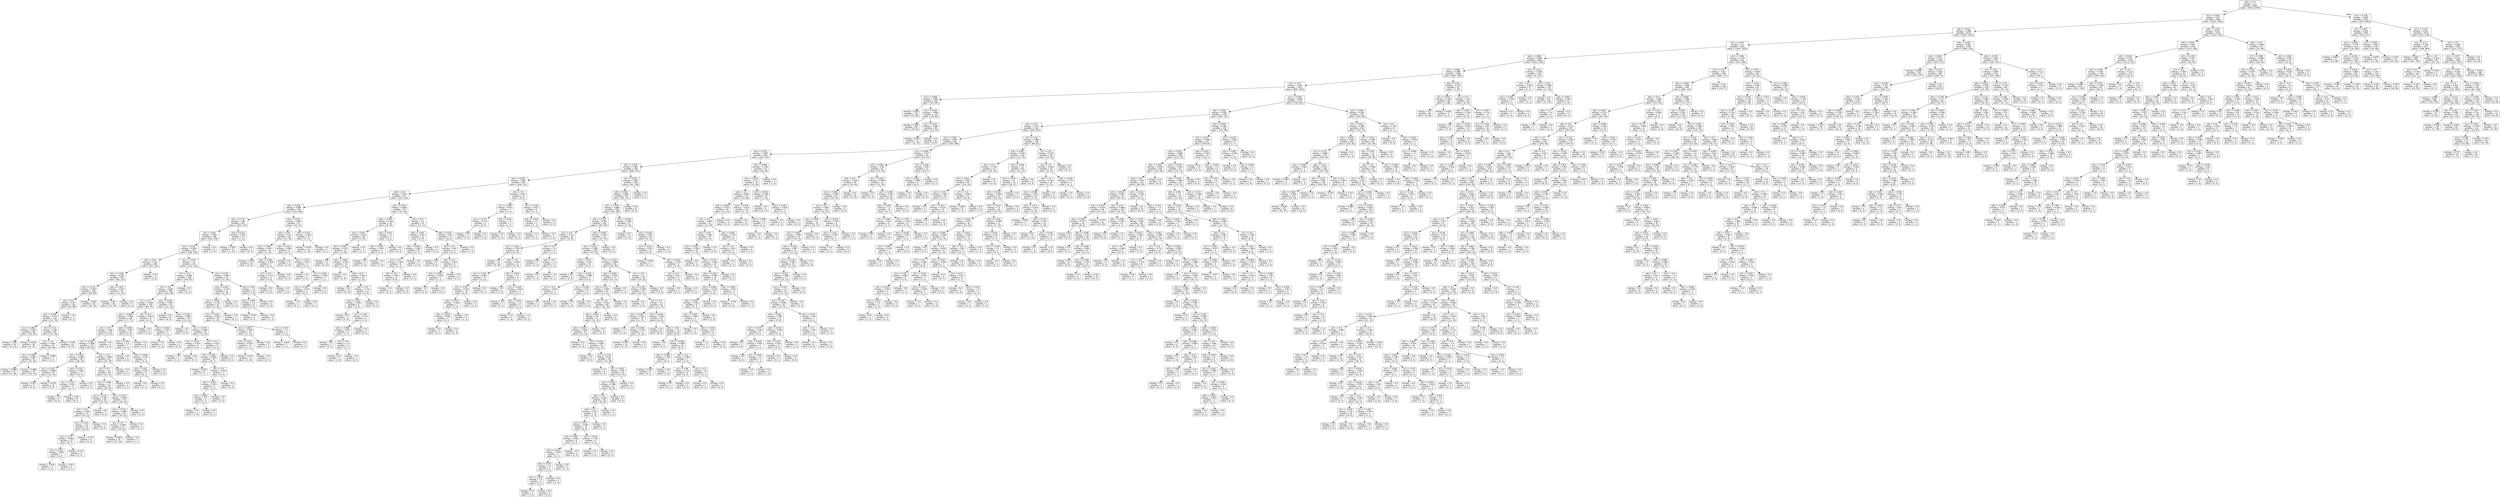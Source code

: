 digraph Tree {
node [shape=box, fontname="helvetica"] ;
edge [fontname="helvetica"] ;
0 [label="x[0] <= 0.5\nentropy = 1.0\nsamples = 8693\nvalue = [4315, 4378]"] ;
1 [label="x[3] <= 0.024\nentropy = 0.92\nsamples = 5656\nvalue = [3761, 1895]"] ;
0 -> 1 [labeldistance=2.5, labelangle=45, headlabel="True"] ;
2 [label="x[6] <= 0.012\nentropy = 0.968\nsamples = 4224\nvalue = [2554, 1670]"] ;
1 -> 2 ;
3 [label="x[7] <= 0.015\nentropy = 1.0\nsamples = 2921\nvalue = [1492, 1429]"] ;
2 -> 3 ;
4 [label="x[4] <= 0.066\nentropy = 0.969\nsamples = 2069\nvalue = [820, 1249]"] ;
3 -> 4 ;
5 [label="x[5] <= 0.066\nentropy = 0.985\nsamples = 1908\nvalue = [816, 1092]"] ;
4 -> 5 ;
6 [label="x[1] <= 0.07\nentropy = 0.992\nsamples = 1811\nvalue = [809, 1002]"] ;
5 -> 6 ;
7 [label="x[1] <= 0.006\nentropy = 0.805\nsamples = 240\nvalue = [59, 181]"] ;
6 -> 7 ;
8 [label="entropy = 0.609\nsamples = 107\nvalue = [21, 86]"] ;
7 -> 8 ;
9 [label="x[1] <= 0.044\nentropy = 0.908\nsamples = 133\nvalue = [38, 95]"] ;
7 -> 9 ;
10 [label="entropy = 0.825\nsamples = 85\nvalue = [24, 61]"] ;
9 -> 10 ;
11 [label="x[1] <= 0.057\nentropy = 0.985\nsamples = 48\nvalue = [14, 34]"] ;
9 -> 11 ;
12 [label="entropy = 0.871\nsamples = 37\nvalue = [11, 26]"] ;
11 -> 12 ;
13 [label="entropy = 0.0\nsamples = 11\nvalue = [3, 8]"] ;
11 -> 13 ;
14 [label="x[7] <= 0.004\nentropy = 0.999\nsamples = 1571\nvalue = [750, 821]"] ;
6 -> 14 ;
15 [label="x[6] <= 0.002\nentropy = 0.991\nsamples = 1336\nvalue = [595, 741]"] ;
14 -> 15 ;
16 [label="x[3] <= 0.01\nentropy = 0.977\nsamples = 1107\nvalue = [454, 653]"] ;
15 -> 16 ;
17 [label="x[7] <= 0.001\nentropy = 0.961\nsamples = 951\nvalue = [365, 586]"] ;
16 -> 17 ;
18 [label="x[4] <= 0.032\nentropy = 0.959\nsamples = 858\nvalue = [324, 534]"] ;
17 -> 18 ;
19 [label="x[5] <= 0.028\nentropy = 0.967\nsamples = 783\nvalue = [308, 475]"] ;
18 -> 19 ;
20 [label="x[5] <= 0.026\nentropy = 0.982\nsamples = 583\nvalue = [246, 337]"] ;
19 -> 20 ;
21 [label="x[6] <= 0.0\nentropy = 0.979\nsamples = 571\nvalue = [237, 334]"] ;
20 -> 21 ;
22 [label="x[4] <= 0.026\nentropy = 0.985\nsamples = 504\nvalue = [216, 288]"] ;
21 -> 22 ;
23 [label="x[1] <= 0.715\nentropy = 0.99\nsamples = 453\nvalue = [202, 251]"] ;
22 -> 23 ;
24 [label="x[1] <= 0.69\nentropy = 0.995\nsamples = 440\nvalue = [201, 239]"] ;
23 -> 24 ;
25 [label="x[1] <= 0.222\nentropy = 0.994\nsamples = 437\nvalue = [198, 239]"] ;
24 -> 25 ;
26 [label="x[5] <= 0.01\nentropy = 0.973\nsamples = 206\nvalue = [83, 123]"] ;
25 -> 26 ;
27 [label="x[1] <= 0.146\nentropy = 0.967\nsamples = 203\nvalue = [80, 123]"] ;
26 -> 27 ;
28 [label="x[1] <= 0.133\nentropy = 0.987\nsamples = 159\nvalue = [69, 90]"] ;
27 -> 28 ;
29 [label="x[5] <= 0.0\nentropy = 0.97\nsamples = 133\nvalue = [53, 80]"] ;
28 -> 29 ;
30 [label="x[1] <= 0.095\nentropy = 0.972\nsamples = 132\nvalue = [53, 79]"] ;
29 -> 30 ;
31 [label="x[1] <= 0.082\nentropy = 0.954\nsamples = 48\nvalue = [18, 30]"] ;
30 -> 31 ;
32 [label="entropy = 0.98\nsamples = 24\nvalue = [9, 15]"] ;
31 -> 32 ;
33 [label="entropy = 0.918\nsamples = 24\nvalue = [9, 15]"] ;
31 -> 33 ;
34 [label="x[1] <= 0.12\nentropy = 0.98\nsamples = 84\nvalue = [35, 49]"] ;
30 -> 34 ;
35 [label="x[1] <= inf\nentropy = 0.981\nsamples = 62\nvalue = [26, 36]"] ;
34 -> 35 ;
36 [label="x[1] <= 0.108\nentropy = 0.981\nsamples = 55\nvalue = [23, 32]"] ;
35 -> 36 ;
37 [label="entropy = 0.968\nsamples = 31\nvalue = [13, 18]"] ;
36 -> 37 ;
38 [label="entropy = 0.998\nsamples = 24\nvalue = [10, 14]"] ;
36 -> 38 ;
39 [label="entropy = 0.985\nsamples = 7\nvalue = [3, 4]"] ;
35 -> 39 ;
40 [label="entropy = 0.976\nsamples = 22\nvalue = [9, 13]"] ;
34 -> 40 ;
41 [label="entropy = 0.0\nsamples = 1\nvalue = [0, 1]"] ;
29 -> 41 ;
42 [label="entropy = 0.961\nsamples = 26\nvalue = [16, 10]"] ;
28 -> 42 ;
43 [label="x[4] <= 0.022\nentropy = 0.811\nsamples = 44\nvalue = [11, 33]"] ;
27 -> 43 ;
44 [label="entropy = 0.83\nsamples = 40\nvalue = [11, 29]"] ;
43 -> 44 ;
45 [label="entropy = 0.0\nsamples = 4\nvalue = [0, 4]"] ;
43 -> 45 ;
46 [label="entropy = 0.0\nsamples = 3\nvalue = [3, 0]"] ;
26 -> 46 ;
47 [label="x[1] <= 0.525\nentropy = 1.0\nsamples = 231\nvalue = [115, 116]"] ;
25 -> 47 ;
48 [label="x[7] <= 0.0\nentropy = 0.998\nsamples = 196\nvalue = [104, 92]"] ;
47 -> 48 ;
49 [label="x[3] <= 0.0\nentropy = 0.996\nsamples = 189\nvalue = [101, 88]"] ;
48 -> 49 ;
50 [label="x[7] <= 0.0\nentropy = 0.998\nsamples = 154\nvalue = [80, 74]"] ;
49 -> 50 ;
51 [label="x[5] <= 0.006\nentropy = 0.999\nsamples = 148\nvalue = [77, 71]"] ;
50 -> 51 ;
52 [label="x[5] <= 0.0\nentropy = 0.995\nsamples = 135\nvalue = [73, 62]"] ;
51 -> 52 ;
53 [label="x[1] <= 0.285\nentropy = 0.998\nsamples = 131\nvalue = [69, 62]"] ;
52 -> 53 ;
54 [label="x[1] <= 0.259\nentropy = 0.966\nsamples = 46\nvalue = [28, 18]"] ;
53 -> 54 ;
55 [label="x[1] <= 0.247\nentropy = 0.989\nsamples = 29\nvalue = [15, 14]"] ;
54 -> 55 ;
56 [label="entropy = 0.971\nsamples = 17\nvalue = [9, 8]"] ;
55 -> 56 ;
57 [label="entropy = 0.918\nsamples = 12\nvalue = [6, 6]"] ;
55 -> 57 ;
58 [label="x[4] <= 0.011\nentropy = 0.863\nsamples = 17\nvalue = [13, 4]"] ;
54 -> 58 ;
59 [label="x[1] <= 0.272\nentropy = 0.811\nsamples = 13\nvalue = [11, 2]"] ;
58 -> 59 ;
60 [label="entropy = 0.0\nsamples = 5\nvalue = [5, 0]"] ;
59 -> 60 ;
61 [label="entropy = 0.811\nsamples = 8\nvalue = [6, 2]"] ;
59 -> 61 ;
62 [label="entropy = 0.0\nsamples = 4\nvalue = [2, 2]"] ;
58 -> 62 ;
63 [label="x[5] <= 0.0\nentropy = 0.999\nsamples = 85\nvalue = [41, 44]"] ;
53 -> 63 ;
64 [label="x[3] <= 0.0\nentropy = 1.0\nsamples = 83\nvalue = [41, 42]"] ;
63 -> 64 ;
65 [label="x[1] <= 0.348\nentropy = 1.0\nsamples = 81\nvalue = [40, 41]"] ;
64 -> 65 ;
66 [label="x[1] <= 0.335\nentropy = 0.961\nsamples = 26\nvalue = [10, 16]"] ;
65 -> 66 ;
67 [label="x[2] <= 0.5\nentropy = 0.994\nsamples = 21\nvalue = [10, 11]"] ;
66 -> 67 ;
68 [label="x[1] <= 0.323\nentropy = 1.0\nsamples = 19\nvalue = [10, 9]"] ;
67 -> 68 ;
69 [label="x[1] <= 0.31\nentropy = 0.985\nsamples = 13\nvalue = [6, 7]"] ;
68 -> 69 ;
70 [label="x[1] <= 0.297\nentropy = 0.954\nsamples = 7\nvalue = [4, 3]"] ;
69 -> 70 ;
71 [label="entropy = 0.918\nsamples = 3\nvalue = [1, 2]"] ;
70 -> 71 ;
72 [label="entropy = 0.811\nsamples = 4\nvalue = [3, 1]"] ;
70 -> 72 ;
73 [label="entropy = 0.722\nsamples = 6\nvalue = [2, 4]"] ;
69 -> 73 ;
74 [label="entropy = 0.722\nsamples = 6\nvalue = [4, 2]"] ;
68 -> 74 ;
75 [label="entropy = 0.0\nsamples = 2\nvalue = [0, 2]"] ;
67 -> 75 ;
76 [label="entropy = 0.0\nsamples = 5\nvalue = [0, 5]"] ;
66 -> 76 ;
77 [label="x[4] <= 0.023\nentropy = 0.994\nsamples = 55\nvalue = [30, 25]"] ;
65 -> 77 ;
78 [label="x[1] <= 0.513\nentropy = 0.994\nsamples = 54\nvalue = [29, 25]"] ;
77 -> 78 ;
79 [label="x[1] <= 0.5\nentropy = 0.994\nsamples = 52\nvalue = [28, 24]"] ;
78 -> 79 ;
80 [label="entropy = 0.993\nsamples = 50\nvalue = [27, 23]"] ;
79 -> 80 ;
81 [label="entropy = 0.0\nsamples = 2\nvalue = [1, 1]"] ;
79 -> 81 ;
82 [label="entropy = 0.0\nsamples = 2\nvalue = [1, 1]"] ;
78 -> 82 ;
83 [label="entropy = 0.0\nsamples = 1\nvalue = [1, 0]"] ;
77 -> 83 ;
84 [label="entropy = 0.0\nsamples = 2\nvalue = [1, 1]"] ;
64 -> 84 ;
85 [label="entropy = 0.0\nsamples = 2\nvalue = [0, 2]"] ;
63 -> 85 ;
86 [label="entropy = 0.0\nsamples = 4\nvalue = [4, 0]"] ;
52 -> 86 ;
87 [label="x[4] <= 0.006\nentropy = 0.89\nsamples = 13\nvalue = [4, 9]"] ;
51 -> 87 ;
88 [label="x[4] <= 0.001\nentropy = 1.0\nsamples = 7\nvalue = [4, 3]"] ;
87 -> 88 ;
89 [label="entropy = 0.0\nsamples = 2\nvalue = [2, 0]"] ;
88 -> 89 ;
90 [label="x[4] <= 0.004\nentropy = 0.971\nsamples = 5\nvalue = [2, 3]"] ;
88 -> 90 ;
91 [label="x[5] <= 0.021\nentropy = 0.811\nsamples = 3\nvalue = [0, 3]"] ;
90 -> 91 ;
92 [label="entropy = 0.0\nsamples = 1\nvalue = [0, 1]"] ;
91 -> 92 ;
93 [label="entropy = 0.0\nsamples = 2\nvalue = [0, 2]"] ;
91 -> 93 ;
94 [label="entropy = 0.0\nsamples = 2\nvalue = [2, 0]"] ;
90 -> 94 ;
95 [label="entropy = 0.0\nsamples = 6\nvalue = [0, 6]"] ;
87 -> 95 ;
96 [label="x[5] <= 0.0\nentropy = 0.918\nsamples = 6\nvalue = [3, 3]"] ;
50 -> 96 ;
97 [label="entropy = 0.0\nsamples = 2\nvalue = [2, 0]"] ;
96 -> 97 ;
98 [label="x[4] <= 0.008\nentropy = 0.811\nsamples = 4\nvalue = [1, 3]"] ;
96 -> 98 ;
99 [label="entropy = 0.0\nsamples = 1\nvalue = [1, 0]"] ;
98 -> 99 ;
100 [label="entropy = 0.0\nsamples = 3\nvalue = [0, 3]"] ;
98 -> 100 ;
101 [label="x[3] <= 0.001\nentropy = 0.987\nsamples = 35\nvalue = [21, 14]"] ;
49 -> 101 ;
102 [label="entropy = 0.0\nsamples = 6\nvalue = [6, 0]"] ;
101 -> 102 ;
103 [label="x[1] <= 0.234\nentropy = 0.999\nsamples = 29\nvalue = [15, 14]"] ;
101 -> 103 ;
104 [label="entropy = 0.0\nsamples = 3\nvalue = [3, 0]"] ;
103 -> 104 ;
105 [label="x[1] <= 0.297\nentropy = 0.996\nsamples = 26\nvalue = [12, 14]"] ;
103 -> 105 ;
106 [label="x[1] <= 0.247\nentropy = 0.503\nsamples = 9\nvalue = [1, 8]"] ;
105 -> 106 ;
107 [label="entropy = 1.0\nsamples = 2\nvalue = [1, 1]"] ;
106 -> 107 ;
108 [label="entropy = 0.0\nsamples = 7\nvalue = [0, 7]"] ;
106 -> 108 ;
109 [label="x[7] <= 0.0\nentropy = 0.937\nsamples = 17\nvalue = [11, 6]"] ;
105 -> 109 ;
110 [label="x[3] <= 0.006\nentropy = 0.896\nsamples = 15\nvalue = [10, 5]"] ;
109 -> 110 ;
111 [label="entropy = 0.503\nsamples = 8\nvalue = [7, 1]"] ;
110 -> 111 ;
112 [label="x[5] <= 0.0\nentropy = 0.918\nsamples = 7\nvalue = [3, 4]"] ;
110 -> 112 ;
113 [label="x[4] <= 0.022\nentropy = 0.811\nsamples = 4\nvalue = [3, 1]"] ;
112 -> 113 ;
114 [label="x[3] <= 0.009\nentropy = 1.0\nsamples = 2\nvalue = [1, 1]"] ;
113 -> 114 ;
115 [label="entropy = 0.0\nsamples = 1\nvalue = [1, 0]"] ;
114 -> 115 ;
116 [label="entropy = 0.0\nsamples = 1\nvalue = [0, 1]"] ;
114 -> 116 ;
117 [label="entropy = 0.0\nsamples = 2\nvalue = [2, 0]"] ;
113 -> 117 ;
118 [label="entropy = 0.0\nsamples = 3\nvalue = [0, 3]"] ;
112 -> 118 ;
119 [label="entropy = 0.0\nsamples = 2\nvalue = [1, 1]"] ;
109 -> 119 ;
120 [label="entropy = 0.0\nsamples = 7\nvalue = [3, 4]"] ;
48 -> 120 ;
121 [label="x[1] <= 0.652\nentropy = 0.863\nsamples = 35\nvalue = [11, 24]"] ;
47 -> 121 ;
122 [label="x[3] <= 0.003\nentropy = 0.755\nsamples = 22\nvalue = [4, 18]"] ;
121 -> 122 ;
123 [label="x[1] <= 0.639\nentropy = 0.722\nsamples = 19\nvalue = [3, 16]"] ;
122 -> 123 ;
124 [label="x[1] <= 0.614\nentropy = 0.629\nsamples = 18\nvalue = [3, 15]"] ;
123 -> 124 ;
125 [label="x[1] <= 0.601\nentropy = 0.544\nsamples = 15\nvalue = [2, 13]"] ;
124 -> 125 ;
126 [label="x[5] <= 0.023\nentropy = 0.619\nsamples = 12\nvalue = [1, 11]"] ;
125 -> 126 ;
127 [label="entropy = 0.414\nsamples = 11\nvalue = [1, 10]"] ;
126 -> 127 ;
128 [label="entropy = 0.0\nsamples = 1\nvalue = [0, 1]"] ;
126 -> 128 ;
129 [label="entropy = 0.0\nsamples = 3\nvalue = [1, 2]"] ;
125 -> 129 ;
130 [label="x[1] <= 0.627\nentropy = 1.0\nsamples = 3\nvalue = [1, 2]"] ;
124 -> 130 ;
131 [label="entropy = 0.918\nsamples = 2\nvalue = [1, 1]"] ;
130 -> 131 ;
132 [label="entropy = 0.0\nsamples = 1\nvalue = [0, 1]"] ;
130 -> 132 ;
133 [label="entropy = 0.0\nsamples = 1\nvalue = [0, 1]"] ;
123 -> 133 ;
134 [label="entropy = 0.0\nsamples = 3\nvalue = [1, 2]"] ;
122 -> 134 ;
135 [label="x[4] <= 0.02\nentropy = 1.0\nsamples = 13\nvalue = [7, 6]"] ;
121 -> 135 ;
136 [label="x[4] <= 0.005\nentropy = 1.0\nsamples = 11\nvalue = [5, 6]"] ;
135 -> 136 ;
137 [label="entropy = 0.971\nsamples = 9\nvalue = [4, 5]"] ;
136 -> 137 ;
138 [label="entropy = 0.0\nsamples = 2\nvalue = [1, 1]"] ;
136 -> 138 ;
139 [label="entropy = 0.0\nsamples = 2\nvalue = [2, 0]"] ;
135 -> 139 ;
140 [label="entropy = 0.0\nsamples = 3\nvalue = [3, 0]"] ;
24 -> 140 ;
141 [label="x[4] <= 0.022\nentropy = 0.391\nsamples = 13\nvalue = [1, 12]"] ;
23 -> 141 ;
142 [label="entropy = 0.391\nsamples = 12\nvalue = [1, 11]"] ;
141 -> 142 ;
143 [label="entropy = 0.0\nsamples = 1\nvalue = [0, 1]"] ;
141 -> 143 ;
144 [label="x[3] <= 0.001\nentropy = 0.863\nsamples = 51\nvalue = [14, 37]"] ;
22 -> 144 ;
145 [label="x[4] <= 0.03\nentropy = 0.91\nsamples = 39\nvalue = [13, 26]"] ;
144 -> 145 ;
146 [label="x[5] <= 0.001\nentropy = 0.811\nsamples = 31\nvalue = [7, 24]"] ;
145 -> 146 ;
147 [label="entropy = 0.529\nsamples = 24\nvalue = [3, 21]"] ;
146 -> 147 ;
148 [label="x[5] <= 0.002\nentropy = 0.918\nsamples = 7\nvalue = [4, 3]"] ;
146 -> 148 ;
149 [label="x[7] <= 0.0\nentropy = 0.722\nsamples = 4\nvalue = [4, 0]"] ;
148 -> 149 ;
150 [label="entropy = 0.0\nsamples = 3\nvalue = [3, 0]"] ;
149 -> 150 ;
151 [label="entropy = 0.0\nsamples = 1\nvalue = [1, 0]"] ;
149 -> 151 ;
152 [label="entropy = 0.0\nsamples = 3\nvalue = [0, 3]"] ;
148 -> 152 ;
153 [label="x[4] <= 0.031\nentropy = 0.863\nsamples = 8\nvalue = [6, 2]"] ;
145 -> 153 ;
154 [label="entropy = 0.0\nsamples = 3\nvalue = [3, 0]"] ;
153 -> 154 ;
155 [label="x[1] <= 0.247\nentropy = 0.971\nsamples = 5\nvalue = [3, 2]"] ;
153 -> 155 ;
156 [label="entropy = 0.0\nsamples = 2\nvalue = [2, 0]"] ;
155 -> 156 ;
157 [label="x[1] <= 0.494\nentropy = 0.918\nsamples = 3\nvalue = [1, 2]"] ;
155 -> 157 ;
158 [label="x[1] <= 0.367\nentropy = 0.918\nsamples = 2\nvalue = [0, 2]"] ;
157 -> 158 ;
159 [label="entropy = -2.0\nsamples = 1\nvalue = [0, 1]"] ;
158 -> 159 ;
160 [label="entropy = 0.0\nsamples = 1\nvalue = [0, 1]"] ;
158 -> 160 ;
161 [label="entropy = 0.0\nsamples = 1\nvalue = [1, 0]"] ;
157 -> 161 ;
162 [label="x[4] <= 0.031\nentropy = 0.439\nsamples = 12\nvalue = [1, 11]"] ;
144 -> 162 ;
163 [label="entropy = 0.414\nsamples = 11\nvalue = [1, 10]"] ;
162 -> 163 ;
164 [label="entropy = 0.0\nsamples = 1\nvalue = [0, 1]"] ;
162 -> 164 ;
165 [label="x[4] <= 0.024\nentropy = 0.863\nsamples = 67\nvalue = [21, 46]"] ;
21 -> 165 ;
166 [label="x[6] <= 0.001\nentropy = 0.764\nsamples = 43\nvalue = [8, 35]"] ;
165 -> 166 ;
167 [label="x[3] <= 0.007\nentropy = 0.619\nsamples = 38\nvalue = [5, 33]"] ;
166 -> 167 ;
168 [label="x[5] <= 0.001\nentropy = 0.414\nsamples = 35\nvalue = [3, 32]"] ;
167 -> 168 ;
169 [label="entropy = 0.0\nsamples = 11\nvalue = [0, 11]"] ;
168 -> 169 ;
170 [label="x[5] <= 0.003\nentropy = 0.544\nsamples = 24\nvalue = [3, 21]"] ;
168 -> 170 ;
171 [label="entropy = 0.0\nsamples = 1\nvalue = [1, 0]"] ;
170 -> 171 ;
172 [label="x[6] <= 0.0\nentropy = 0.426\nsamples = 23\nvalue = [2, 21]"] ;
170 -> 172 ;
173 [label="entropy = 0.0\nsamples = 12\nvalue = [0, 12]"] ;
172 -> 173 ;
174 [label="x[6] <= 0.0\nentropy = 0.722\nsamples = 11\nvalue = [2, 9]"] ;
172 -> 174 ;
175 [label="x[4] <= 0.001\nentropy = 0.863\nsamples = 6\nvalue = [2, 4]"] ;
174 -> 175 ;
176 [label="entropy = 0.0\nsamples = 1\nvalue = [1, 0]"] ;
175 -> 176 ;
177 [label="x[1] <= 0.297\nentropy = 0.722\nsamples = 5\nvalue = [1, 4]"] ;
175 -> 177 ;
178 [label="x[4] <= 0.006\nentropy = 0.811\nsamples = 3\nvalue = [1, 2]"] ;
177 -> 178 ;
179 [label="entropy = 0.0\nsamples = 1\nvalue = [0, 1]"] ;
178 -> 179 ;
180 [label="x[3] <= 0.0\nentropy = 1.0\nsamples = 2\nvalue = [1, 1]"] ;
178 -> 180 ;
181 [label="entropy = 0.0\nsamples = 1\nvalue = [1, 0]"] ;
180 -> 181 ;
182 [label="entropy = 0.0\nsamples = 1\nvalue = [0, 1]"] ;
180 -> 182 ;
183 [label="entropy = 0.0\nsamples = 2\nvalue = [0, 2]"] ;
177 -> 183 ;
184 [label="entropy = 0.0\nsamples = 5\nvalue = [0, 5]"] ;
174 -> 184 ;
185 [label="entropy = 0.0\nsamples = 3\nvalue = [2, 1]"] ;
167 -> 185 ;
186 [label="x[4] <= 0.023\nentropy = 1.0\nsamples = 5\nvalue = [3, 2]"] ;
166 -> 186 ;
187 [label="x[6] <= 0.001\nentropy = 0.811\nsamples = 3\nvalue = [3, 0]"] ;
186 -> 187 ;
188 [label="entropy = 0.0\nsamples = 2\nvalue = [2, 0]"] ;
187 -> 188 ;
189 [label="entropy = 0.0\nsamples = 1\nvalue = [1, 0]"] ;
187 -> 189 ;
190 [label="entropy = 0.0\nsamples = 2\nvalue = [0, 2]"] ;
186 -> 190 ;
191 [label="x[5] <= 0.0\nentropy = 1.0\nsamples = 24\nvalue = [13, 11]"] ;
165 -> 191 ;
192 [label="x[6] <= 0.001\nentropy = 0.811\nsamples = 12\nvalue = [3, 9]"] ;
191 -> 192 ;
193 [label="x[6] <= 0.001\nentropy = 0.845\nsamples = 10\nvalue = [3, 7]"] ;
192 -> 193 ;
194 [label="x[7] <= 0.0\nentropy = 0.764\nsamples = 8\nvalue = [1, 7]"] ;
193 -> 194 ;
195 [label="x[6] <= 0.0\nentropy = 0.592\nsamples = 6\nvalue = [0, 6]"] ;
194 -> 195 ;
196 [label="entropy = 0.0\nsamples = 2\nvalue = [0, 2]"] ;
195 -> 196 ;
197 [label="entropy = 0.0\nsamples = 4\nvalue = [0, 4]"] ;
195 -> 197 ;
198 [label="entropy = 0.0\nsamples = 2\nvalue = [1, 1]"] ;
194 -> 198 ;
199 [label="entropy = 0.0\nsamples = 2\nvalue = [2, 0]"] ;
193 -> 199 ;
200 [label="entropy = 0.0\nsamples = 2\nvalue = [0, 2]"] ;
192 -> 200 ;
201 [label="x[6] <= 0.001\nentropy = 0.65\nsamples = 12\nvalue = [10, 2]"] ;
191 -> 201 ;
202 [label="x[5] <= 0.0\nentropy = 0.65\nsamples = 11\nvalue = [9, 2]"] ;
201 -> 202 ;
203 [label="entropy = 0.0\nsamples = 5\nvalue = [5, 0]"] ;
202 -> 203 ;
204 [label="x[6] <= 0.0\nentropy = 0.918\nsamples = 6\nvalue = [4, 2]"] ;
202 -> 204 ;
205 [label="x[1] <= 0.266\nentropy = 0.918\nsamples = 3\nvalue = [2, 1]"] ;
204 -> 205 ;
206 [label="entropy = 0.0\nsamples = 2\nvalue = [2, 0]"] ;
205 -> 206 ;
207 [label="entropy = 0.0\nsamples = 1\nvalue = [0, 1]"] ;
205 -> 207 ;
208 [label="entropy = 0.0\nsamples = 3\nvalue = [2, 1]"] ;
204 -> 208 ;
209 [label="entropy = 0.0\nsamples = 1\nvalue = [1, 0]"] ;
201 -> 209 ;
210 [label="x[4] <= 0.0\nentropy = 0.811\nsamples = 12\nvalue = [9, 3]"] ;
20 -> 210 ;
211 [label="x[1] <= 0.443\nentropy = 0.811\nsamples = 7\nvalue = [5, 2]"] ;
210 -> 211 ;
212 [label="x[1] <= 0.272\nentropy = 0.722\nsamples = 4\nvalue = [4, 0]"] ;
211 -> 212 ;
213 [label="entropy = 0.0\nsamples = 1\nvalue = [1, 0]"] ;
212 -> 213 ;
214 [label="entropy = 0.0\nsamples = 3\nvalue = [3, 0]"] ;
212 -> 214 ;
215 [label="x[5] <= 0.027\nentropy = 1.0\nsamples = 3\nvalue = [1, 2]"] ;
211 -> 215 ;
216 [label="entropy = 0.0\nsamples = 1\nvalue = [1, 0]"] ;
215 -> 216 ;
217 [label="entropy = 0.0\nsamples = 2\nvalue = [0, 2]"] ;
215 -> 217 ;
218 [label="x[1] <= 0.234\nentropy = 0.811\nsamples = 5\nvalue = [4, 1]"] ;
210 -> 218 ;
219 [label="x[3] <= 0.004\nentropy = 1.0\nsamples = 2\nvalue = [1, 1]"] ;
218 -> 219 ;
220 [label="entropy = 0.0\nsamples = 1\nvalue = [0, 1]"] ;
219 -> 220 ;
221 [label="entropy = 0.0\nsamples = 1\nvalue = [1, 0]"] ;
219 -> 221 ;
222 [label="entropy = 0.0\nsamples = 3\nvalue = [3, 0]"] ;
218 -> 222 ;
223 [label="x[7] <= 0.001\nentropy = 0.893\nsamples = 200\nvalue = [62, 138]"] ;
19 -> 223 ;
224 [label="x[6] <= 0.001\nentropy = 0.895\nsamples = 197\nvalue = [60, 137]"] ;
223 -> 224 ;
225 [label="x[1] <= 0.576\nentropy = 0.898\nsamples = 188\nvalue = [60, 128]"] ;
224 -> 225 ;
226 [label="x[5] <= 0.032\nentropy = 0.932\nsamples = 161\nvalue = [56, 105]"] ;
225 -> 226 ;
227 [label="x[7] <= 0.0\nentropy = 0.731\nsamples = 44\nvalue = [9, 35]"] ;
226 -> 227 ;
228 [label="x[1] <= 0.291\nentropy = 0.702\nsamples = 40\nvalue = [6, 34]"] ;
227 -> 228 ;
229 [label="entropy = 0.0\nsamples = 19\nvalue = [0, 19]"] ;
228 -> 229 ;
230 [label="x[6] <= 0.0\nentropy = 0.863\nsamples = 21\nvalue = [6, 15]"] ;
228 -> 230 ;
231 [label="x[1] <= 0.424\nentropy = 0.831\nsamples = 17\nvalue = [4, 13]"] ;
230 -> 231 ;
232 [label="x[1] <= 0.38\nentropy = 0.918\nsamples = 10\nvalue = [4, 6]"] ;
231 -> 232 ;
233 [label="x[5] <= 0.031\nentropy = 0.918\nsamples = 7\nvalue = [1, 6]"] ;
232 -> 233 ;
234 [label="x[5] <= 0.029\nentropy = 0.592\nsamples = 5\nvalue = [0, 5]"] ;
233 -> 234 ;
235 [label="entropy = 0.0\nsamples = 1\nvalue = [0, 1]"] ;
234 -> 235 ;
236 [label="entropy = 0.0\nsamples = 4\nvalue = [0, 4]"] ;
234 -> 236 ;
237 [label="entropy = 0.0\nsamples = 2\nvalue = [1, 1]"] ;
233 -> 237 ;
238 [label="entropy = 0.0\nsamples = 3\nvalue = [3, 0]"] ;
232 -> 238 ;
239 [label="entropy = 0.0\nsamples = 7\nvalue = [0, 7]"] ;
231 -> 239 ;
240 [label="x[5] <= 0.029\nentropy = 1.0\nsamples = 4\nvalue = [2, 2]"] ;
230 -> 240 ;
241 [label="entropy = 0.0\nsamples = 1\nvalue = [1, 0]"] ;
240 -> 241 ;
242 [label="x[1] <= 0.424\nentropy = 0.918\nsamples = 3\nvalue = [1, 2]"] ;
240 -> 242 ;
243 [label="entropy = 0.0\nsamples = 1\nvalue = [0, 1]"] ;
242 -> 243 ;
244 [label="x[5] <= 0.031\nentropy = 1.0\nsamples = 2\nvalue = [1, 1]"] ;
242 -> 244 ;
245 [label="entropy = 0.0\nsamples = 1\nvalue = [1, 0]"] ;
244 -> 245 ;
246 [label="entropy = 1.0\nsamples = 1\nvalue = [0, 1]"] ;
244 -> 246 ;
247 [label="x[3] <= 0.0\nentropy = 1.0\nsamples = 4\nvalue = [3, 1]"] ;
227 -> 247 ;
248 [label="entropy = 0.0\nsamples = 2\nvalue = [2, 0]"] ;
247 -> 248 ;
249 [label="x[6] <= 0.0\nentropy = 1.0\nsamples = 2\nvalue = [1, 1]"] ;
247 -> 249 ;
250 [label="entropy = 0.0\nsamples = 1\nvalue = [1, 0]"] ;
249 -> 250 ;
251 [label="entropy = 1.0\nsamples = 1\nvalue = [0, 1]"] ;
249 -> 251 ;
252 [label="x[4] <= 0.003\nentropy = 0.972\nsamples = 117\nvalue = [47, 70]"] ;
226 -> 252 ;
253 [label="x[1] <= 0.222\nentropy = 0.985\nsamples = 108\nvalue = [47, 61]"] ;
252 -> 253 ;
254 [label="x[5] <= 0.037\nentropy = 0.811\nsamples = 12\nvalue = [9, 3]"] ;
253 -> 254 ;
255 [label="entropy = 0.0\nsamples = 5\nvalue = [5, 0]"] ;
254 -> 255 ;
256 [label="x[3] <= 0.001\nentropy = 0.985\nsamples = 7\nvalue = [4, 3]"] ;
254 -> 256 ;
257 [label="x[7] <= 0.0\nentropy = 0.918\nsamples = 3\nvalue = [0, 3]"] ;
256 -> 257 ;
258 [label="entropy = 0.0\nsamples = 2\nvalue = [0, 2]"] ;
257 -> 258 ;
259 [label="entropy = 0.0\nsamples = 1\nvalue = [0, 1]"] ;
257 -> 259 ;
260 [label="x[1] <= 0.184\nentropy = 0.811\nsamples = 4\nvalue = [4, 0]"] ;
256 -> 260 ;
261 [label="entropy = 0.0\nsamples = 1\nvalue = [1, 0]"] ;
260 -> 261 ;
262 [label="entropy = 0.0\nsamples = 3\nvalue = [3, 0]"] ;
260 -> 262 ;
263 [label="x[1] <= 0.323\nentropy = 0.968\nsamples = 96\nvalue = [38, 58]"] ;
253 -> 263 ;
264 [label="x[4] <= 0.001\nentropy = 0.879\nsamples = 47\nvalue = [14, 33]"] ;
263 -> 264 ;
265 [label="x[1] <= 0.31\nentropy = 0.894\nsamples = 44\nvalue = [13, 31]"] ;
264 -> 265 ;
266 [label="x[7] <= 0.0\nentropy = 0.901\nsamples = 40\nvalue = [12, 28]"] ;
265 -> 266 ;
267 [label="x[6] <= 0.001\nentropy = 0.9\nsamples = 37\nvalue = [12, 25]"] ;
266 -> 267 ;
268 [label="x[5] <= 0.033\nentropy = 0.918\nsamples = 35\nvalue = [12, 23]"] ;
267 -> 268 ;
269 [label="entropy = 0.0\nsamples = 2\nvalue = [2, 0]"] ;
268 -> 269 ;
270 [label="x[5] <= 0.034\nentropy = 0.885\nsamples = 33\nvalue = [10, 23]"] ;
268 -> 270 ;
271 [label="entropy = 0.0\nsamples = 5\nvalue = [0, 5]"] ;
270 -> 271 ;
272 [label="x[1] <= 0.234\nentropy = 0.94\nsamples = 28\nvalue = [10, 18]"] ;
270 -> 272 ;
273 [label="entropy = 0.0\nsamples = 4\nvalue = [0, 4]"] ;
272 -> 273 ;
274 [label="x[5] <= 0.061\nentropy = 0.98\nsamples = 24\nvalue = [10, 14]"] ;
272 -> 274 ;
275 [label="x[5] <= 0.052\nentropy = 0.966\nsamples = 22\nvalue = [8, 14]"] ;
274 -> 275 ;
276 [label="x[6] <= 0.0\nentropy = 0.982\nsamples = 18\nvalue = [8, 10]"] ;
275 -> 276 ;
277 [label="x[6] <= 0.0\nentropy = 0.977\nsamples = 16\nvalue = [7, 9]"] ;
276 -> 277 ;
278 [label="x[1] <= 0.272\nentropy = 0.997\nsamples = 14\nvalue = [6, 8]"] ;
277 -> 278 ;
279 [label="x[3] <= 0.005\nentropy = 0.991\nsamples = 8\nvalue = [5, 3]"] ;
278 -> 279 ;
280 [label="x[3] <= 0.001\nentropy = 0.954\nsamples = 7\nvalue = [4, 3]"] ;
279 -> 280 ;
281 [label="x[5] <= 0.037\nentropy = 1.0\nsamples = 5\nvalue = [3, 2]"] ;
280 -> 281 ;
282 [label="x[5] <= 0.035\nentropy = 1.0\nsamples = 3\nvalue = [1, 2]"] ;
281 -> 282 ;
283 [label="entropy = 0.0\nsamples = 1\nvalue = [1, 0]"] ;
282 -> 283 ;
284 [label="entropy = 0.0\nsamples = 2\nvalue = [0, 2]"] ;
282 -> 284 ;
285 [label="entropy = 0.0\nsamples = 2\nvalue = [2, 0]"] ;
281 -> 285 ;
286 [label="entropy = 0.0\nsamples = 2\nvalue = [1, 1]"] ;
280 -> 286 ;
287 [label="entropy = 0.0\nsamples = 1\nvalue = [1, 0]"] ;
279 -> 287 ;
288 [label="x[5] <= 0.034\nentropy = 0.722\nsamples = 6\nvalue = [1, 5]"] ;
278 -> 288 ;
289 [label="entropy = 0.0\nsamples = 1\nvalue = [1, 0]"] ;
288 -> 289 ;
290 [label="entropy = 0.0\nsamples = 5\nvalue = [0, 5]"] ;
288 -> 290 ;
291 [label="entropy = 0.0\nsamples = 2\nvalue = [1, 1]"] ;
277 -> 291 ;
292 [label="entropy = 0.0\nsamples = 2\nvalue = [1, 1]"] ;
276 -> 292 ;
293 [label="entropy = 0.0\nsamples = 4\nvalue = [0, 4]"] ;
275 -> 293 ;
294 [label="entropy = 0.0\nsamples = 2\nvalue = [2, 0]"] ;
274 -> 294 ;
295 [label="entropy = 0.0\nsamples = 2\nvalue = [0, 2]"] ;
267 -> 295 ;
296 [label="entropy = 0.0\nsamples = 3\nvalue = [0, 3]"] ;
266 -> 296 ;
297 [label="entropy = 0.0\nsamples = 4\nvalue = [1, 3]"] ;
265 -> 297 ;
298 [label="entropy = 0.0\nsamples = 3\nvalue = [1, 2]"] ;
264 -> 298 ;
299 [label="x[7] <= 0.0\nentropy = 1.0\nsamples = 49\nvalue = [24, 25]"] ;
263 -> 299 ;
300 [label="x[1] <= 0.335\nentropy = 0.999\nsamples = 45\nvalue = [24, 21]"] ;
299 -> 300 ;
301 [label="entropy = 0.0\nsamples = 3\nvalue = [3, 0]"] ;
300 -> 301 ;
302 [label="x[3] <= 0.0\nentropy = 1.0\nsamples = 42\nvalue = [21, 21]"] ;
300 -> 302 ;
303 [label="x[5] <= 0.034\nentropy = 0.852\nsamples = 18\nvalue = [5, 13]"] ;
302 -> 303 ;
304 [label="entropy = 0.0\nsamples = 1\nvalue = [1, 0]"] ;
303 -> 304 ;
305 [label="x[5] <= 0.046\nentropy = 0.787\nsamples = 17\nvalue = [4, 13]"] ;
303 -> 305 ;
306 [label="entropy = 0.567\nsamples = 14\nvalue = [2, 12]"] ;
305 -> 306 ;
307 [label="entropy = 0.0\nsamples = 3\nvalue = [2, 1]"] ;
305 -> 307 ;
308 [label="x[5] <= 0.038\nentropy = 0.918\nsamples = 24\nvalue = [16, 8]"] ;
302 -> 308 ;
309 [label="entropy = 0.0\nsamples = 8\nvalue = [8, 0]"] ;
308 -> 309 ;
310 [label="x[5] <= 0.04\nentropy = 1.0\nsamples = 16\nvalue = [8, 8]"] ;
308 -> 310 ;
311 [label="entropy = 0.0\nsamples = 2\nvalue = [0, 2]"] ;
310 -> 311 ;
312 [label="x[5] <= 0.049\nentropy = 0.985\nsamples = 14\nvalue = [8, 6]"] ;
310 -> 312 ;
313 [label="x[5] <= 0.048\nentropy = 0.592\nsamples = 7\nvalue = [6, 1]"] ;
312 -> 313 ;
314 [label="entropy = 0.592\nsamples = 6\nvalue = [5, 1]"] ;
313 -> 314 ;
315 [label="entropy = 0.0\nsamples = 1\nvalue = [1, 0]"] ;
313 -> 315 ;
316 [label="x[6] <= 0.0\nentropy = 0.863\nsamples = 7\nvalue = [2, 5]"] ;
312 -> 316 ;
317 [label="x[1] <= 0.38\nentropy = 0.722\nsamples = 4\nvalue = [0, 4]"] ;
316 -> 317 ;
318 [label="entropy = 0.0\nsamples = 1\nvalue = [0, 1]"] ;
317 -> 318 ;
319 [label="entropy = 0.0\nsamples = 3\nvalue = [0, 3]"] ;
317 -> 319 ;
320 [label="x[3] <= 0.0\nentropy = 1.0\nsamples = 3\nvalue = [2, 1]"] ;
316 -> 320 ;
321 [label="entropy = 0.0\nsamples = 1\nvalue = [0, 1]"] ;
320 -> 321 ;
322 [label="entropy = 0.0\nsamples = 2\nvalue = [2, 0]"] ;
320 -> 322 ;
323 [label="entropy = 0.0\nsamples = 4\nvalue = [0, 4]"] ;
299 -> 323 ;
324 [label="entropy = 0.0\nsamples = 9\nvalue = [0, 9]"] ;
252 -> 324 ;
325 [label="x[1] <= 0.658\nentropy = 0.605\nsamples = 27\nvalue = [4, 23]"] ;
225 -> 325 ;
326 [label="entropy = 0.0\nsamples = 11\nvalue = [0, 11]"] ;
325 -> 326 ;
327 [label="x[3] <= 0.002\nentropy = 0.811\nsamples = 16\nvalue = [4, 12]"] ;
325 -> 327 ;
328 [label="x[1] <= 0.677\nentropy = 0.837\nsamples = 12\nvalue = [3, 9]"] ;
327 -> 328 ;
329 [label="entropy = 0.918\nsamples = 3\nvalue = [2, 1]"] ;
328 -> 329 ;
330 [label="x[5] <= 0.036\nentropy = 0.503\nsamples = 9\nvalue = [1, 8]"] ;
328 -> 330 ;
331 [label="x[6] <= 0.0\nentropy = 0.811\nsamples = 4\nvalue = [1, 3]"] ;
330 -> 331 ;
332 [label="entropy = 0.0\nsamples = 2\nvalue = [0, 2]"] ;
331 -> 332 ;
333 [label="entropy = 0.0\nsamples = 2\nvalue = [1, 1]"] ;
331 -> 333 ;
334 [label="entropy = 0.0\nsamples = 5\nvalue = [0, 5]"] ;
330 -> 334 ;
335 [label="entropy = 0.0\nsamples = 4\nvalue = [1, 3]"] ;
327 -> 335 ;
336 [label="entropy = 0.0\nsamples = 9\nvalue = [0, 9]"] ;
224 -> 336 ;
337 [label="entropy = 0.0\nsamples = 3\nvalue = [2, 1]"] ;
223 -> 337 ;
338 [label="x[5] <= 0.064\nentropy = 0.748\nsamples = 75\nvalue = [16, 59]"] ;
18 -> 338 ;
339 [label="x[5] <= 0.003\nentropy = 0.727\nsamples = 74\nvalue = [15, 59]"] ;
338 -> 339 ;
340 [label="x[6] <= 0.0\nentropy = 0.826\nsamples = 54\nvalue = [14, 40]"] ;
339 -> 340 ;
341 [label="x[4] <= 0.054\nentropy = 0.872\nsamples = 35\nvalue = [12, 23]"] ;
340 -> 341 ;
342 [label="x[5] <= 0.0\nentropy = 0.963\nsamples = 31\nvalue = [12, 19]"] ;
341 -> 342 ;
343 [label="x[4] <= 0.05\nentropy = 0.983\nsamples = 22\nvalue = [9, 13]"] ;
342 -> 343 ;
344 [label="x[1] <= 0.209\nentropy = 0.934\nsamples = 20\nvalue = [7, 13]"] ;
343 -> 344 ;
345 [label="entropy = 0.0\nsamples = 2\nvalue = [0, 2]"] ;
344 -> 345 ;
346 [label="x[4] <= 0.047\nentropy = 0.964\nsamples = 18\nvalue = [7, 11]"] ;
344 -> 346 ;
347 [label="x[4] <= 0.043\nentropy = 0.989\nsamples = 16\nvalue = [7, 9]"] ;
346 -> 347 ;
348 [label="x[4] <= 0.036\nentropy = 0.918\nsamples = 12\nvalue = [4, 8]"] ;
347 -> 348 ;
349 [label="x[4] <= 0.035\nentropy = 0.991\nsamples = 9\nvalue = [4, 5]"] ;
348 -> 349 ;
350 [label="x[1] <= 0.285\nentropy = 0.863\nsamples = 7\nvalue = [2, 5]"] ;
349 -> 350 ;
351 [label="entropy = 0.0\nsamples = 1\nvalue = [1, 0]"] ;
350 -> 351 ;
352 [label="x[4] <= 0.034\nentropy = 0.65\nsamples = 6\nvalue = [1, 5]"] ;
350 -> 352 ;
353 [label="entropy = 1.0\nsamples = 2\nvalue = [1, 1]"] ;
352 -> 353 ;
354 [label="entropy = 0.0\nsamples = 4\nvalue = [0, 4]"] ;
352 -> 354 ;
355 [label="entropy = 0.0\nsamples = 2\nvalue = [2, 0]"] ;
349 -> 355 ;
356 [label="entropy = 0.0\nsamples = 3\nvalue = [0, 3]"] ;
348 -> 356 ;
357 [label="x[3] <= 0.002\nentropy = 0.811\nsamples = 4\nvalue = [3, 1]"] ;
347 -> 357 ;
358 [label="entropy = -4.755\nsamples = 2\nvalue = [2, 0]"] ;
357 -> 358 ;
359 [label="entropy = 0.0\nsamples = 2\nvalue = [1, 1]"] ;
357 -> 359 ;
360 [label="entropy = 0.0\nsamples = 2\nvalue = [0, 2]"] ;
346 -> 360 ;
361 [label="entropy = 0.0\nsamples = 2\nvalue = [2, 0]"] ;
343 -> 361 ;
362 [label="x[5] <= 0.001\nentropy = 0.722\nsamples = 9\nvalue = [3, 6]"] ;
342 -> 362 ;
363 [label="x[5] <= 0.0\nentropy = 0.811\nsamples = 5\nvalue = [0, 5]"] ;
362 -> 363 ;
364 [label="entropy = 0.0\nsamples = 1\nvalue = [0, 1]"] ;
363 -> 364 ;
365 [label="entropy = 0.0\nsamples = 4\nvalue = [0, 4]"] ;
363 -> 365 ;
366 [label="entropy = 0.0\nsamples = 4\nvalue = [3, 1]"] ;
362 -> 366 ;
367 [label="entropy = 0.0\nsamples = 4\nvalue = [0, 4]"] ;
341 -> 367 ;
368 [label="x[4] <= 0.054\nentropy = 0.619\nsamples = 19\nvalue = [2, 17]"] ;
340 -> 368 ;
369 [label="entropy = 0.0\nsamples = 15\nvalue = [0, 15]"] ;
368 -> 369 ;
370 [label="x[4] <= 0.058\nentropy = 1.0\nsamples = 4\nvalue = [2, 2]"] ;
368 -> 370 ;
371 [label="entropy = 0.0\nsamples = 2\nvalue = [2, 0]"] ;
370 -> 371 ;
372 [label="entropy = 0.0\nsamples = 2\nvalue = [0, 2]"] ;
370 -> 372 ;
373 [label="x[5] <= 0.039\nentropy = 0.286\nsamples = 20\nvalue = [1, 19]"] ;
339 -> 373 ;
374 [label="entropy = 0.0\nsamples = 17\nvalue = [0, 17]"] ;
373 -> 374 ;
375 [label="x[5] <= 0.041\nentropy = 0.918\nsamples = 3\nvalue = [1, 2]"] ;
373 -> 375 ;
376 [label="entropy = 0.0\nsamples = 1\nvalue = [1, 0]"] ;
375 -> 376 ;
377 [label="entropy = 0.0\nsamples = 2\nvalue = [0, 2]"] ;
375 -> 377 ;
378 [label="entropy = 0.0\nsamples = 1\nvalue = [1, 0]"] ;
338 -> 378 ;
379 [label="x[1] <= 0.639\nentropy = 0.977\nsamples = 93\nvalue = [41, 52]"] ;
17 -> 379 ;
380 [label="x[3] <= 0.001\nentropy = 0.96\nsamples = 81\nvalue = [31, 50]"] ;
379 -> 380 ;
381 [label="x[6] <= 0.0\nentropy = 0.918\nsamples = 59\nvalue = [19, 40]"] ;
380 -> 381 ;
382 [label="x[1] <= 0.506\nentropy = 0.958\nsamples = 49\nvalue = [19, 30]"] ;
381 -> 382 ;
383 [label="x[3] <= 0.0\nentropy = 0.982\nsamples = 44\nvalue = [19, 25]"] ;
382 -> 383 ;
384 [label="x[4] <= 0.048\nentropy = 1.0\nsamples = 35\nvalue = [18, 17]"] ;
383 -> 384 ;
385 [label="x[7] <= 0.003\nentropy = 0.994\nsamples = 33\nvalue = [18, 15]"] ;
384 -> 385 ;
386 [label="x[4] <= 0.028\nentropy = 0.997\nsamples = 31\nvalue = [17, 14]"] ;
385 -> 386 ;
387 [label="x[1] <= 0.424\nentropy = 0.997\nsamples = 29\nvalue = [15, 14]"] ;
386 -> 387 ;
388 [label="x[1] <= 0.361\nentropy = 0.996\nsamples = 27\nvalue = [15, 12]"] ;
387 -> 388 ;
389 [label="x[1] <= 0.335\nentropy = 1.0\nsamples = 23\nvalue = [11, 12]"] ;
388 -> 389 ;
390 [label="x[1] <= 0.297\nentropy = 0.998\nsamples = 20\nvalue = [11, 9]"] ;
389 -> 390 ;
391 [label="x[4] <= 0.001\nentropy = 0.985\nsamples = 13\nvalue = [5, 8]"] ;
390 -> 391 ;
392 [label="x[1] <= 0.272\nentropy = 0.918\nsamples = 6\nvalue = [4, 2]"] ;
391 -> 392 ;
393 [label="entropy = 0.0\nsamples = 3\nvalue = [3, 0]"] ;
392 -> 393 ;
394 [label="x[5] <= 0.028\nentropy = 0.918\nsamples = 3\nvalue = [1, 2]"] ;
392 -> 394 ;
395 [label="entropy = 0.0\nsamples = 1\nvalue = [0, 1]"] ;
394 -> 395 ;
396 [label="x[7] <= 0.002\nentropy = 1.0\nsamples = 2\nvalue = [1, 1]"] ;
394 -> 396 ;
397 [label="entropy = 0.0\nsamples = 1\nvalue = [0, 1]"] ;
396 -> 397 ;
398 [label="entropy = 0.0\nsamples = 1\nvalue = [1, 0]"] ;
396 -> 398 ;
399 [label="x[4] <= 0.013\nentropy = 0.592\nsamples = 7\nvalue = [1, 6]"] ;
391 -> 399 ;
400 [label="x[5] <= 0.023\nentropy = 0.65\nsamples = 5\nvalue = [0, 5]"] ;
399 -> 400 ;
401 [label="entropy = 0.0\nsamples = 1\nvalue = [0, 1]"] ;
400 -> 401 ;
402 [label="entropy = 0.0\nsamples = 4\nvalue = [0, 4]"] ;
400 -> 402 ;
403 [label="entropy = 0.0\nsamples = 2\nvalue = [1, 1]"] ;
399 -> 403 ;
404 [label="x[1] <= 0.323\nentropy = 0.65\nsamples = 7\nvalue = [6, 1]"] ;
390 -> 404 ;
405 [label="x[6] <= 0.0\nentropy = 0.65\nsamples = 5\nvalue = [5, 0]"] ;
404 -> 405 ;
406 [label="entropy = 0.0\nsamples = 4\nvalue = [4, 0]"] ;
405 -> 406 ;
407 [label="entropy = 0.0\nsamples = 1\nvalue = [1, 0]"] ;
405 -> 407 ;
408 [label="entropy = 0.0\nsamples = 2\nvalue = [1, 1]"] ;
404 -> 408 ;
409 [label="entropy = 0.0\nsamples = 3\nvalue = [0, 3]"] ;
389 -> 409 ;
410 [label="entropy = 0.0\nsamples = 4\nvalue = [4, 0]"] ;
388 -> 410 ;
411 [label="entropy = 0.0\nsamples = 2\nvalue = [0, 2]"] ;
387 -> 411 ;
412 [label="entropy = 0.0\nsamples = 2\nvalue = [2, 0]"] ;
386 -> 412 ;
413 [label="entropy = 0.0\nsamples = 2\nvalue = [1, 1]"] ;
385 -> 413 ;
414 [label="entropy = 0.0\nsamples = 2\nvalue = [0, 2]"] ;
384 -> 414 ;
415 [label="x[5] <= 0.034\nentropy = 0.544\nsamples = 9\nvalue = [1, 8]"] ;
383 -> 415 ;
416 [label="x[1] <= 0.241\nentropy = 0.544\nsamples = 7\nvalue = [0, 7]"] ;
415 -> 416 ;
417 [label="entropy = 0.0\nsamples = 1\nvalue = [0, 1]"] ;
416 -> 417 ;
418 [label="entropy = 0.0\nsamples = 6\nvalue = [0, 6]"] ;
416 -> 418 ;
419 [label="entropy = 0.0\nsamples = 2\nvalue = [1, 1]"] ;
415 -> 419 ;
420 [label="entropy = 0.0\nsamples = 5\nvalue = [0, 5]"] ;
382 -> 420 ;
421 [label="entropy = 0.0\nsamples = 10\nvalue = [0, 10]"] ;
381 -> 421 ;
422 [label="x[7] <= 0.001\nentropy = 0.998\nsamples = 22\nvalue = [12, 10]"] ;
380 -> 422 ;
423 [label="entropy = 0.0\nsamples = 4\nvalue = [4, 0]"] ;
422 -> 423 ;
424 [label="x[3] <= 0.009\nentropy = 0.991\nsamples = 18\nvalue = [8, 10]"] ;
422 -> 424 ;
425 [label="x[5] <= 0.024\nentropy = 1.0\nsamples = 15\nvalue = [8, 7]"] ;
424 -> 425 ;
426 [label="x[7] <= 0.003\nentropy = 0.65\nsamples = 6\nvalue = [5, 1]"] ;
425 -> 426 ;
427 [label="entropy = 0.65\nsamples = 5\nvalue = [4, 1]"] ;
426 -> 427 ;
428 [label="entropy = 0.0\nsamples = 1\nvalue = [1, 0]"] ;
426 -> 428 ;
429 [label="x[5] <= 0.05\nentropy = 0.918\nsamples = 9\nvalue = [3, 6]"] ;
425 -> 429 ;
430 [label="x[5] <= 0.035\nentropy = 0.811\nsamples = 7\nvalue = [1, 6]"] ;
429 -> 430 ;
431 [label="x[3] <= 0.002\nentropy = 0.918\nsamples = 3\nvalue = [1, 2]"] ;
430 -> 431 ;
432 [label="entropy = 0.0\nsamples = 1\nvalue = [1, 0]"] ;
431 -> 432 ;
433 [label="entropy = 0.0\nsamples = 2\nvalue = [0, 2]"] ;
431 -> 433 ;
434 [label="entropy = 0.0\nsamples = 4\nvalue = [0, 4]"] ;
430 -> 434 ;
435 [label="entropy = 0.0\nsamples = 2\nvalue = [2, 0]"] ;
429 -> 435 ;
436 [label="entropy = 0.0\nsamples = 3\nvalue = [0, 3]"] ;
424 -> 436 ;
437 [label="x[7] <= 0.002\nentropy = 0.65\nsamples = 12\nvalue = [10, 2]"] ;
379 -> 437 ;
438 [label="x[7] <= 0.001\nentropy = 0.684\nsamples = 8\nvalue = [8, 0]"] ;
437 -> 438 ;
439 [label="entropy = 0.0\nsamples = 2\nvalue = [2, 0]"] ;
438 -> 439 ;
440 [label="entropy = 0.0\nsamples = 6\nvalue = [6, 0]"] ;
438 -> 440 ;
441 [label="entropy = 0.0\nsamples = 4\nvalue = [2, 2]"] ;
437 -> 441 ;
442 [label="x[5] <= 0.03\nentropy = 0.986\nsamples = 156\nvalue = [89, 67]"] ;
16 -> 442 ;
443 [label="x[4] <= 0.001\nentropy = 0.944\nsamples = 116\nvalue = [74, 42]"] ;
442 -> 443 ;
444 [label="x[4] <= 0.0\nentropy = 0.706\nsamples = 52\nvalue = [42, 10]"] ;
443 -> 444 ;
445 [label="x[3] <= 0.012\nentropy = 0.831\nsamples = 38\nvalue = [28, 10]"] ;
444 -> 445 ;
446 [label="x[1] <= 0.19\nentropy = 0.544\nsamples = 16\nvalue = [14, 2]"] ;
445 -> 446 ;
447 [label="entropy = 0.0\nsamples = 3\nvalue = [1, 2]"] ;
446 -> 447 ;
448 [label="x[3] <= 0.011\nentropy = 0.619\nsamples = 13\nvalue = [13, 0]"] ;
446 -> 448 ;
449 [label="entropy = 0.0\nsamples = 1\nvalue = [1, 0]"] ;
448 -> 449 ;
450 [label="entropy = 0.0\nsamples = 12\nvalue = [12, 0]"] ;
448 -> 450 ;
451 [label="x[7] <= 0.0\nentropy = 0.946\nsamples = 22\nvalue = [14, 8]"] ;
445 -> 451 ;
452 [label="entropy = 0.845\nsamples = 11\nvalue = [7, 4]"] ;
451 -> 452 ;
453 [label="entropy = 0.0\nsamples = 11\nvalue = [7, 4]"] ;
451 -> 453 ;
454 [label="entropy = 0.0\nsamples = 14\nvalue = [14, 0]"] ;
444 -> 454 ;
455 [label="x[4] <= 0.028\nentropy = 1.0\nsamples = 64\nvalue = [32, 32]"] ;
443 -> 455 ;
456 [label="x[3] <= 0.024\nentropy = 1.0\nsamples = 55\nvalue = [28, 27]"] ;
455 -> 456 ;
457 [label="x[5] <= 0.022\nentropy = 0.998\nsamples = 53\nvalue = [28, 25]"] ;
456 -> 457 ;
458 [label="x[5] <= 0.012\nentropy = 1.0\nsamples = 49\nvalue = [24, 25]"] ;
457 -> 458 ;
459 [label="x[3] <= 0.018\nentropy = 0.977\nsamples = 38\nvalue = [23, 15]"] ;
458 -> 459 ;
460 [label="x[4] <= 0.009\nentropy = 0.999\nsamples = 25\nvalue = [12, 13]"] ;
459 -> 460 ;
461 [label="entropy = 0.0\nsamples = 3\nvalue = [3, 0]"] ;
460 -> 461 ;
462 [label="x[5] <= 0.0\nentropy = 0.976\nsamples = 22\nvalue = [9, 13]"] ;
460 -> 462 ;
463 [label="x[7] <= 0.0\nentropy = 0.982\nsamples = 15\nvalue = [6, 9]"] ;
462 -> 463 ;
464 [label="x[1] <= 0.38\nentropy = 0.994\nsamples = 8\nvalue = [4, 4]"] ;
463 -> 464 ;
465 [label="x[3] <= 0.014\nentropy = 0.918\nsamples = 5\nvalue = [3, 2]"] ;
464 -> 465 ;
466 [label="x[3] <= 0.011\nentropy = 1.0\nsamples = 3\nvalue = [1, 2]"] ;
465 -> 466 ;
467 [label="entropy = 0.0\nsamples = 1\nvalue = [1, 0]"] ;
466 -> 467 ;
468 [label="entropy = 0.0\nsamples = 2\nvalue = [0, 2]"] ;
466 -> 468 ;
469 [label="entropy = 0.0\nsamples = 2\nvalue = [2, 0]"] ;
465 -> 469 ;
470 [label="entropy = 0.0\nsamples = 3\nvalue = [1, 2]"] ;
464 -> 470 ;
471 [label="x[3] <= 0.014\nentropy = 0.811\nsamples = 7\nvalue = [2, 5]"] ;
463 -> 471 ;
472 [label="x[3] <= 0.012\nentropy = 0.918\nsamples = 3\nvalue = [2, 1]"] ;
471 -> 472 ;
473 [label="entropy = -2.0\nsamples = 1\nvalue = [0, 1]"] ;
472 -> 473 ;
474 [label="entropy = 0.0\nsamples = 2\nvalue = [2, 0]"] ;
472 -> 474 ;
475 [label="entropy = 0.0\nsamples = 4\nvalue = [0, 4]"] ;
471 -> 475 ;
476 [label="x[5] <= 0.001\nentropy = 0.918\nsamples = 7\nvalue = [3, 4]"] ;
462 -> 476 ;
477 [label="entropy = 0.0\nsamples = 3\nvalue = [0, 3]"] ;
476 -> 477 ;
478 [label="x[1] <= 0.31\nentropy = 0.811\nsamples = 4\nvalue = [3, 1]"] ;
476 -> 478 ;
479 [label="entropy = 0.0\nsamples = 2\nvalue = [2, 0]"] ;
478 -> 479 ;
480 [label="x[4] <= 0.015\nentropy = 1.0\nsamples = 2\nvalue = [1, 1]"] ;
478 -> 480 ;
481 [label="entropy = 0.0\nsamples = 1\nvalue = [0, 1]"] ;
480 -> 481 ;
482 [label="entropy = 0.0\nsamples = 1\nvalue = [1, 0]"] ;
480 -> 482 ;
483 [label="x[3] <= 0.023\nentropy = 0.619\nsamples = 13\nvalue = [11, 2]"] ;
459 -> 483 ;
484 [label="x[6] <= 0.0\nentropy = 0.65\nsamples = 11\nvalue = [10, 1]"] ;
483 -> 484 ;
485 [label="entropy = 0.0\nsamples = 9\nvalue = [9, 0]"] ;
484 -> 485 ;
486 [label="entropy = 0.0\nsamples = 2\nvalue = [1, 1]"] ;
484 -> 486 ;
487 [label="entropy = 0.0\nsamples = 2\nvalue = [1, 1]"] ;
483 -> 487 ;
488 [label="x[3] <= 0.016\nentropy = 0.469\nsamples = 11\nvalue = [1, 10]"] ;
458 -> 488 ;
489 [label="x[3] <= 0.014\nentropy = 0.811\nsamples = 4\nvalue = [1, 3]"] ;
488 -> 489 ;
490 [label="x[4] <= 0.018\nentropy = 1.0\nsamples = 2\nvalue = [0, 2]"] ;
489 -> 490 ;
491 [label="entropy = 0.0\nsamples = 1\nvalue = [0, 1]"] ;
490 -> 491 ;
492 [label="entropy = 0.0\nsamples = 1\nvalue = [0, 1]"] ;
490 -> 492 ;
493 [label="entropy = 0.0\nsamples = 2\nvalue = [1, 1]"] ;
489 -> 493 ;
494 [label="entropy = 0.0\nsamples = 7\nvalue = [0, 7]"] ;
488 -> 494 ;
495 [label="entropy = 0.0\nsamples = 4\nvalue = [4, 0]"] ;
457 -> 495 ;
496 [label="entropy = 0.0\nsamples = 2\nvalue = [0, 2]"] ;
456 -> 496 ;
497 [label="entropy = 0.0\nsamples = 9\nvalue = [4, 5]"] ;
455 -> 497 ;
498 [label="x[7] <= 0.0\nentropy = 0.954\nsamples = 40\nvalue = [15, 25]"] ;
442 -> 498 ;
499 [label="x[2] <= 0.5\nentropy = 0.954\nsamples = 31\nvalue = [9, 22]"] ;
498 -> 499 ;
500 [label="x[4] <= inf\nentropy = 0.706\nsamples = 26\nvalue = [5, 21]"] ;
499 -> 500 ;
501 [label="x[1] <= 0.589\nentropy = 0.544\nsamples = 24\nvalue = [3, 21]"] ;
500 -> 501 ;
502 [label="x[3] <= 0.011\nentropy = 0.544\nsamples = 22\nvalue = [3, 19]"] ;
501 -> 502 ;
503 [label="entropy = 0.918\nsamples = 3\nvalue = [2, 1]"] ;
502 -> 503 ;
504 [label="x[3] <= 0.017\nentropy = 0.297\nsamples = 19\nvalue = [1, 18]"] ;
502 -> 504 ;
505 [label="entropy = 0.0\nsamples = 14\nvalue = [0, 14]"] ;
504 -> 505 ;
506 [label="x[3] <= 0.018\nentropy = 0.722\nsamples = 5\nvalue = [1, 4]"] ;
504 -> 506 ;
507 [label="entropy = 0.0\nsamples = 1\nvalue = [1, 0]"] ;
506 -> 507 ;
508 [label="entropy = 0.0\nsamples = 4\nvalue = [0, 4]"] ;
506 -> 508 ;
509 [label="entropy = 0.0\nsamples = 2\nvalue = [0, 2]"] ;
501 -> 509 ;
510 [label="entropy = 0.0\nsamples = 2\nvalue = [2, 0]"] ;
500 -> 510 ;
511 [label="x[3] <= 0.022\nentropy = 0.722\nsamples = 5\nvalue = [4, 1]"] ;
499 -> 511 ;
512 [label="entropy = 0.0\nsamples = 1\nvalue = [0, 1]"] ;
511 -> 512 ;
513 [label="entropy = 0.0\nsamples = 4\nvalue = [4, 0]"] ;
511 -> 513 ;
514 [label="entropy = 0.0\nsamples = 9\nvalue = [6, 3]"] ;
498 -> 514 ;
515 [label="x[5] <= 0.055\nentropy = 0.961\nsamples = 229\nvalue = [141, 88]"] ;
15 -> 515 ;
516 [label="x[3] <= 0.017\nentropy = 0.948\nsamples = 221\nvalue = [140, 81]"] ;
515 -> 516 ;
517 [label="x[4] <= 0.025\nentropy = 0.968\nsamples = 200\nvalue = [121, 79]"] ;
516 -> 517 ;
518 [label="x[4] <= 0.024\nentropy = 0.938\nsamples = 158\nvalue = [102, 56]"] ;
517 -> 518 ;
519 [label="x[6] <= 0.01\nentropy = 0.94\nsamples = 152\nvalue = [96, 56]"] ;
518 -> 519 ;
520 [label="x[5] <= 0.018\nentropy = 0.967\nsamples = 137\nvalue = [83, 54]"] ;
519 -> 520 ;
521 [label="x[4] <= 0.015\nentropy = 0.925\nsamples = 69\nvalue = [47, 22]"] ;
520 -> 521 ;
522 [label="x[6] <= 0.005\nentropy = 0.977\nsamples = 34\nvalue = [28, 6]"] ;
521 -> 522 ;
523 [label="entropy = 0.0\nsamples = 6\nvalue = [6, 0]"] ;
522 -> 523 ;
524 [label="x[6] <= 0.006\nentropy = 0.75\nsamples = 28\nvalue = [22, 6]"] ;
522 -> 524 ;
525 [label="entropy = 0.0\nsamples = 1\nvalue = [0, 1]"] ;
524 -> 525 ;
526 [label="x[6] <= 0.009\nentropy = 0.691\nsamples = 27\nvalue = [22, 5]"] ;
524 -> 526 ;
527 [label="entropy = 0.0\nsamples = 6\nvalue = [6, 0]"] ;
526 -> 527 ;
528 [label="x[1] <= 0.184\nentropy = 0.792\nsamples = 21\nvalue = [16, 5]"] ;
526 -> 528 ;
529 [label="entropy = 1.0\nsamples = 2\nvalue = [2, 0]"] ;
528 -> 529 ;
530 [label="entropy = 0.742\nsamples = 19\nvalue = [14, 5]"] ;
528 -> 530 ;
531 [label="entropy = 0.776\nsamples = 35\nvalue = [19, 16]"] ;
521 -> 531 ;
532 [label="x[5] <= 0.02\nentropy = 0.998\nsamples = 68\nvalue = [36, 32]"] ;
520 -> 532 ;
533 [label="x[6] <= 0.008\nentropy = 0.544\nsamples = 8\nvalue = [1, 7]"] ;
532 -> 533 ;
534 [label="entropy = 0.0\nsamples = 6\nvalue = [0, 6]"] ;
533 -> 534 ;
535 [label="entropy = 1.0\nsamples = 2\nvalue = [1, 1]"] ;
533 -> 535 ;
536 [label="x[5] <= 0.025\nentropy = 0.98\nsamples = 60\nvalue = [35, 25]"] ;
532 -> 536 ;
537 [label="x[6] <= 0.007\nentropy = 0.469\nsamples = 10\nvalue = [9, 1]"] ;
536 -> 537 ;
538 [label="x[3] <= 0.0\nentropy = 0.469\nsamples = 6\nvalue = [6, 0]"] ;
537 -> 538 ;
539 [label="entropy = -2.0\nsamples = 3\nvalue = [3, 0]"] ;
538 -> 539 ;
540 [label="entropy = 1.0\nsamples = 3\nvalue = [3, 0]"] ;
538 -> 540 ;
541 [label="entropy = 0.0\nsamples = 4\nvalue = [3, 1]"] ;
537 -> 541 ;
542 [label="x[6] <= 0.002\nentropy = 0.999\nsamples = 50\nvalue = [26, 24]"] ;
536 -> 542 ;
543 [label="x[7] <= 0.0\nentropy = 0.722\nsamples = 10\nvalue = [8, 2]"] ;
542 -> 543 ;
544 [label="x[7] <= 0.0\nentropy = 0.722\nsamples = 6\nvalue = [5, 1]"] ;
543 -> 544 ;
545 [label="entropy = 0.65\nsamples = 4\nvalue = [3, 1]"] ;
544 -> 545 ;
546 [label="entropy = 0.0\nsamples = 2\nvalue = [2, 0]"] ;
544 -> 546 ;
547 [label="entropy = 0.0\nsamples = 4\nvalue = [3, 1]"] ;
543 -> 547 ;
548 [label="x[6] <= 0.002\nentropy = 0.993\nsamples = 40\nvalue = [18, 22]"] ;
542 -> 548 ;
549 [label="entropy = 0.0\nsamples = 3\nvalue = [0, 3]"] ;
548 -> 549 ;
550 [label="x[5] <= 0.025\nentropy = 0.999\nsamples = 37\nvalue = [18, 19]"] ;
548 -> 550 ;
551 [label="entropy = 0.0\nsamples = 2\nvalue = [0, 2]"] ;
550 -> 551 ;
552 [label="x[3] <= 0.012\nentropy = 0.999\nsamples = 35\nvalue = [18, 17]"] ;
550 -> 552 ;
553 [label="x[5] <= 0.026\nentropy = 0.999\nsamples = 32\nvalue = [18, 14]"] ;
552 -> 553 ;
554 [label="entropy = 0.0\nsamples = 2\nvalue = [2, 0]"] ;
553 -> 554 ;
555 [label="x[5] <= 0.028\nentropy = 0.997\nsamples = 30\nvalue = [16, 14]"] ;
553 -> 555 ;
556 [label="entropy = 0.0\nsamples = 2\nvalue = [0, 2]"] ;
555 -> 556 ;
557 [label="x[1] <= 0.297\nentropy = 0.985\nsamples = 28\nvalue = [16, 12]"] ;
555 -> 557 ;
558 [label="x[5] <= 0.036\nentropy = 0.946\nsamples = 11\nvalue = [4, 7]"] ;
557 -> 558 ;
559 [label="entropy = 0.0\nsamples = 4\nvalue = [0, 4]"] ;
558 -> 559 ;
560 [label="x[6] <= 0.008\nentropy = 0.985\nsamples = 7\nvalue = [4, 3]"] ;
558 -> 560 ;
561 [label="entropy = 0.0\nsamples = 3\nvalue = [3, 0]"] ;
560 -> 561 ;
562 [label="x[6] <= 0.01\nentropy = 0.811\nsamples = 4\nvalue = [1, 3]"] ;
560 -> 562 ;
563 [label="x[6] <= 0.009\nentropy = 1.0\nsamples = 2\nvalue = [1, 1]"] ;
562 -> 563 ;
564 [label="entropy = 0.0\nsamples = 1\nvalue = [0, 1]"] ;
563 -> 564 ;
565 [label="entropy = 0.0\nsamples = 1\nvalue = [1, 0]"] ;
563 -> 565 ;
566 [label="entropy = 0.0\nsamples = 2\nvalue = [0, 2]"] ;
562 -> 566 ;
567 [label="x[6] <= 0.006\nentropy = 0.874\nsamples = 17\nvalue = [12, 5]"] ;
557 -> 567 ;
568 [label="x[4] <= 0.0\nentropy = 0.98\nsamples = 12\nvalue = [7, 5]"] ;
567 -> 568 ;
569 [label="x[6] <= 0.003\nentropy = 1.0\nsamples = 9\nvalue = [4, 5]"] ;
568 -> 569 ;
570 [label="x[1] <= 0.443\nentropy = 0.985\nsamples = 6\nvalue = [4, 2]"] ;
569 -> 570 ;
571 [label="entropy = 0.0\nsamples = 3\nvalue = [3, 0]"] ;
570 -> 571 ;
572 [label="x[5] <= 0.041\nentropy = 0.918\nsamples = 3\nvalue = [1, 2]"] ;
570 -> 572 ;
573 [label="x[6] <= 0.003\nentropy = 0.918\nsamples = 2\nvalue = [1, 1]"] ;
572 -> 573 ;
574 [label="entropy = 0.0\nsamples = 1\nvalue = [0, 1]"] ;
573 -> 574 ;
575 [label="entropy = 0.0\nsamples = 1\nvalue = [1, 0]"] ;
573 -> 575 ;
576 [label="entropy = 0.0\nsamples = 1\nvalue = [0, 1]"] ;
572 -> 576 ;
577 [label="entropy = 0.0\nsamples = 3\nvalue = [0, 3]"] ;
569 -> 577 ;
578 [label="entropy = 0.0\nsamples = 3\nvalue = [3, 0]"] ;
568 -> 578 ;
579 [label="entropy = 0.0\nsamples = 5\nvalue = [5, 0]"] ;
567 -> 579 ;
580 [label="entropy = 0.0\nsamples = 3\nvalue = [0, 3]"] ;
552 -> 580 ;
581 [label="x[4] <= 0.013\nentropy = 0.567\nsamples = 15\nvalue = [13, 2]"] ;
519 -> 581 ;
582 [label="entropy = 0.0\nsamples = 10\nvalue = [10, 0]"] ;
581 -> 582 ;
583 [label="x[6] <= 0.011\nentropy = 1.0\nsamples = 5\nvalue = [3, 2]"] ;
581 -> 583 ;
584 [label="entropy = 0.0\nsamples = 2\nvalue = [2, 0]"] ;
583 -> 584 ;
585 [label="x[5] <= 0.001\nentropy = 0.918\nsamples = 3\nvalue = [1, 2]"] ;
583 -> 585 ;
586 [label="entropy = 0.0\nsamples = 1\nvalue = [1, 0]"] ;
585 -> 586 ;
587 [label="entropy = 0.0\nsamples = 2\nvalue = [0, 2]"] ;
585 -> 587 ;
588 [label="entropy = 0.0\nsamples = 6\nvalue = [6, 0]"] ;
518 -> 588 ;
589 [label="x[4] <= 0.053\nentropy = 0.993\nsamples = 42\nvalue = [19, 23]"] ;
517 -> 589 ;
590 [label="x[6] <= 0.007\nentropy = 0.968\nsamples = 38\nvalue = [15, 23]"] ;
589 -> 590 ;
591 [label="x[3] <= 0.001\nentropy = 1.0\nsamples = 28\nvalue = [14, 14]"] ;
590 -> 591 ;
592 [label="x[6] <= 0.002\nentropy = 1.0\nsamples = 25\nvalue = [13, 12]"] ;
591 -> 592 ;
593 [label="entropy = 0.0\nsamples = 1\nvalue = [0, 1]"] ;
592 -> 593 ;
594 [label="x[6] <= 0.003\nentropy = 0.995\nsamples = 24\nvalue = [13, 11]"] ;
592 -> 594 ;
595 [label="x[5] <= 0.0\nentropy = 0.881\nsamples = 10\nvalue = [7, 3]"] ;
594 -> 595 ;
596 [label="x[7] <= 0.001\nentropy = 0.971\nsamples = 5\nvalue = [2, 3]"] ;
595 -> 596 ;
597 [label="x[6] <= 0.002\nentropy = 0.971\nsamples = 4\nvalue = [1, 3]"] ;
596 -> 597 ;
598 [label="entropy = -0.877\nsamples = 2\nvalue = [0, 2]"] ;
597 -> 598 ;
599 [label="entropy = 0.0\nsamples = 2\nvalue = [1, 1]"] ;
597 -> 599 ;
600 [label="entropy = 0.0\nsamples = 1\nvalue = [1, 0]"] ;
596 -> 600 ;
601 [label="entropy = 0.0\nsamples = 5\nvalue = [5, 0]"] ;
595 -> 601 ;
602 [label="x[7] <= 0.0\nentropy = 0.985\nsamples = 14\nvalue = [6, 8]"] ;
594 -> 602 ;
603 [label="x[4] <= 0.04\nentropy = 0.985\nsamples = 11\nvalue = [5, 6]"] ;
602 -> 603 ;
604 [label="x[6] <= 0.004\nentropy = 0.918\nsamples = 9\nvalue = [3, 6]"] ;
603 -> 604 ;
605 [label="x[4] <= inf\nentropy = 0.918\nsamples = 3\nvalue = [2, 1]"] ;
604 -> 605 ;
606 [label="entropy = 0.0\nsamples = 2\nvalue = [2, 0]"] ;
605 -> 606 ;
607 [label="entropy = 0.0\nsamples = 1\nvalue = [0, 1]"] ;
605 -> 607 ;
608 [label="x[1] <= 0.285\nentropy = 0.65\nsamples = 6\nvalue = [1, 5]"] ;
604 -> 608 ;
609 [label="entropy = 0.0\nsamples = 2\nvalue = [1, 1]"] ;
608 -> 609 ;
610 [label="x[4] <= 0.029\nentropy = 0.811\nsamples = 4\nvalue = [0, 4]"] ;
608 -> 610 ;
611 [label="entropy = 0.0\nsamples = 1\nvalue = [0, 1]"] ;
610 -> 611 ;
612 [label="entropy = 0.0\nsamples = 3\nvalue = [0, 3]"] ;
610 -> 612 ;
613 [label="entropy = 0.0\nsamples = 2\nvalue = [2, 0]"] ;
603 -> 613 ;
614 [label="entropy = 0.0\nsamples = 3\nvalue = [1, 2]"] ;
602 -> 614 ;
615 [label="entropy = 0.0\nsamples = 3\nvalue = [1, 2]"] ;
591 -> 615 ;
616 [label="x[1] <= 0.222\nentropy = 0.469\nsamples = 10\nvalue = [1, 9]"] ;
590 -> 616 ;
617 [label="entropy = 1.0\nsamples = 2\nvalue = [1, 1]"] ;
616 -> 617 ;
618 [label="entropy = 0.0\nsamples = 8\nvalue = [0, 8]"] ;
616 -> 618 ;
619 [label="entropy = 0.0\nsamples = 4\nvalue = [4, 0]"] ;
589 -> 619 ;
620 [label="x[6] <= 0.007\nentropy = 0.454\nsamples = 21\nvalue = [19, 2]"] ;
516 -> 620 ;
621 [label="entropy = 0.0\nsamples = 17\nvalue = [17, 0]"] ;
620 -> 621 ;
622 [label="x[4] <= 0.002\nentropy = 1.0\nsamples = 4\nvalue = [2, 2]"] ;
620 -> 622 ;
623 [label="x[1] <= 0.342\nentropy = 1.0\nsamples = 3\nvalue = [2, 1]"] ;
622 -> 623 ;
624 [label="entropy = 0.0\nsamples = 2\nvalue = [2, 0]"] ;
623 -> 624 ;
625 [label="entropy = 0.0\nsamples = 1\nvalue = [0, 1]"] ;
623 -> 625 ;
626 [label="entropy = 0.0\nsamples = 1\nvalue = [0, 1]"] ;
622 -> 626 ;
627 [label="x[7] <= 0.001\nentropy = 0.544\nsamples = 8\nvalue = [1, 7]"] ;
515 -> 627 ;
628 [label="x[5] <= 0.062\nentropy = 0.544\nsamples = 7\nvalue = [1, 6]"] ;
627 -> 628 ;
629 [label="entropy = 0.0\nsamples = 5\nvalue = [0, 5]"] ;
628 -> 629 ;
630 [label="x[5] <= 0.064\nentropy = 1.0\nsamples = 2\nvalue = [1, 1]"] ;
628 -> 630 ;
631 [label="entropy = 0.0\nsamples = 1\nvalue = [1, 0]"] ;
630 -> 631 ;
632 [label="entropy = 0.0\nsamples = 1\nvalue = [0, 1]"] ;
630 -> 632 ;
633 [label="entropy = 0.0\nsamples = 1\nvalue = [0, 1]"] ;
627 -> 633 ;
634 [label="x[4] <= 0.046\nentropy = 0.925\nsamples = 235\nvalue = [155, 80]"] ;
14 -> 634 ;
635 [label="x[5] <= 0.021\nentropy = 0.908\nsamples = 226\nvalue = [153, 73]"] ;
634 -> 635 ;
636 [label="x[4] <= 0.029\nentropy = 0.839\nsamples = 164\nvalue = [120, 44]"] ;
635 -> 636 ;
637 [label="x[1] <= 0.133\nentropy = 0.866\nsamples = 153\nvalue = [109, 44]"] ;
636 -> 637 ;
638 [label="x[1] <= 0.095\nentropy = 0.863\nsamples = 7\nvalue = [2, 5]"] ;
637 -> 638 ;
639 [label="entropy = 0.918\nsamples = 4\nvalue = [1, 3]"] ;
638 -> 639 ;
640 [label="entropy = 0.0\nsamples = 3\nvalue = [1, 2]"] ;
638 -> 640 ;
641 [label="x[6] <= 0.011\nentropy = 0.837\nsamples = 146\nvalue = [107, 39]"] ;
637 -> 641 ;
642 [label="x[3] <= 0.023\nentropy = 0.805\nsamples = 138\nvalue = [104, 34]"] ;
641 -> 642 ;
643 [label="x[6] <= 0.008\nentropy = 0.826\nsamples = 131\nvalue = [97, 34]"] ;
642 -> 643 ;
644 [label="entropy = 0.826\nsamples = 121\nvalue = [87, 34]"] ;
643 -> 644 ;
645 [label="entropy = 0.0\nsamples = 10\nvalue = [10, 0]"] ;
643 -> 645 ;
646 [label="entropy = 0.0\nsamples = 7\nvalue = [7, 0]"] ;
642 -> 646 ;
647 [label="x[5] <= 0.0\nentropy = 0.954\nsamples = 8\nvalue = [3, 5]"] ;
641 -> 647 ;
648 [label="entropy = -0.553\nsamples = 3\nvalue = [1, 2]"] ;
647 -> 648 ;
649 [label="entropy = 0.722\nsamples = 5\nvalue = [2, 3]"] ;
647 -> 649 ;
650 [label="entropy = 0.0\nsamples = 11\nvalue = [11, 0]"] ;
636 -> 650 ;
651 [label="x[7] <= 0.011\nentropy = 0.997\nsamples = 62\nvalue = [33, 29]"] ;
635 -> 651 ;
652 [label="x[4] <= 0.001\nentropy = 1.0\nsamples = 58\nvalue = [29, 29]"] ;
651 -> 652 ;
653 [label="x[2] <= 0.5\nentropy = 0.984\nsamples = 47\nvalue = [27, 20]"] ;
652 -> 653 ;
654 [label="x[1] <= 0.797\nentropy = 0.971\nsamples = 45\nvalue = [27, 18]"] ;
653 -> 654 ;
655 [label="x[7] <= 0.004\nentropy = 0.971\nsamples = 43\nvalue = [26, 17]"] ;
654 -> 655 ;
656 [label="entropy = 0.863\nsamples = 7\nvalue = [2, 5]"] ;
655 -> 656 ;
657 [label="x[7] <= 0.005\nentropy = 0.918\nsamples = 36\nvalue = [24, 12]"] ;
655 -> 657 ;
658 [label="entropy = 0.0\nsamples = 6\nvalue = [6, 0]"] ;
657 -> 658 ;
659 [label="x[7] <= 0.009\nentropy = 0.971\nsamples = 30\nvalue = [18, 12]"] ;
657 -> 659 ;
660 [label="x[7] <= 0.008\nentropy = 0.991\nsamples = 27\nvalue = [15, 12]"] ;
659 -> 660 ;
661 [label="x[7] <= 0.005\nentropy = 0.932\nsamples = 23\nvalue = [15, 8]"] ;
660 -> 661 ;
662 [label="entropy = 0.0\nsamples = 1\nvalue = [0, 1]"] ;
661 -> 662 ;
663 [label="x[1] <= 0.222\nentropy = 0.902\nsamples = 22\nvalue = [15, 7]"] ;
661 -> 663 ;
664 [label="entropy = 0.0\nsamples = 2\nvalue = [2, 0]"] ;
663 -> 664 ;
665 [label="x[1] <= 0.424\nentropy = 0.934\nsamples = 20\nvalue = [13, 7]"] ;
663 -> 665 ;
666 [label="x[7] <= 0.007\nentropy = 0.9\nsamples = 11\nvalue = [6, 5]"] ;
665 -> 666 ;
667 [label="entropy = 0.0\nsamples = 3\nvalue = [3, 0]"] ;
666 -> 667 ;
668 [label="x[5] <= 0.03\nentropy = 0.954\nsamples = 8\nvalue = [3, 5]"] ;
666 -> 668 ;
669 [label="entropy = 0.0\nsamples = 2\nvalue = [0, 2]"] ;
668 -> 669 ;
670 [label="x[3] <= 0.0\nentropy = 1.0\nsamples = 6\nvalue = [3, 3]"] ;
668 -> 670 ;
671 [label="entropy = 0.0\nsamples = 3\nvalue = [1, 2]"] ;
670 -> 671 ;
672 [label="entropy = 1.0\nsamples = 3\nvalue = [2, 1]"] ;
670 -> 672 ;
673 [label="entropy = 0.0\nsamples = 9\nvalue = [7, 2]"] ;
665 -> 673 ;
674 [label="entropy = 0.0\nsamples = 4\nvalue = [0, 4]"] ;
660 -> 674 ;
675 [label="entropy = 0.0\nsamples = 3\nvalue = [3, 0]"] ;
659 -> 675 ;
676 [label="entropy = 0.0\nsamples = 2\nvalue = [1, 1]"] ;
654 -> 676 ;
677 [label="entropy = 0.0\nsamples = 2\nvalue = [0, 2]"] ;
653 -> 677 ;
678 [label="x[4] <= 0.009\nentropy = 0.684\nsamples = 11\nvalue = [2, 9]"] ;
652 -> 678 ;
679 [label="entropy = 0.0\nsamples = 8\nvalue = [0, 8]"] ;
678 -> 679 ;
680 [label="x[6] <= 0.001\nentropy = 0.918\nsamples = 3\nvalue = [2, 1]"] ;
678 -> 680 ;
681 [label="x[1] <= 0.316\nentropy = 0.918\nsamples = 2\nvalue = [2, 0]"] ;
680 -> 681 ;
682 [label="entropy = -2.0\nsamples = 1\nvalue = [1, 0]"] ;
681 -> 682 ;
683 [label="entropy = 0.0\nsamples = 1\nvalue = [1, 0]"] ;
681 -> 683 ;
684 [label="entropy = 0.0\nsamples = 1\nvalue = [0, 1]"] ;
680 -> 684 ;
685 [label="entropy = 0.0\nsamples = 4\nvalue = [4, 0]"] ;
651 -> 685 ;
686 [label="x[3] <= 0.0\nentropy = 0.764\nsamples = 9\nvalue = [2, 7]"] ;
634 -> 686 ;
687 [label="entropy = 0.0\nsamples = 6\nvalue = [0, 6]"] ;
686 -> 687 ;
688 [label="x[3] <= 0.002\nentropy = 0.918\nsamples = 3\nvalue = [2, 1]"] ;
686 -> 688 ;
689 [label="x[1] <= 0.608\nentropy = 1.0\nsamples = 2\nvalue = [1, 1]"] ;
688 -> 689 ;
690 [label="entropy = 0.0\nsamples = 1\nvalue = [1, 0]"] ;
689 -> 690 ;
691 [label="entropy = 0.0\nsamples = 1\nvalue = [0, 1]"] ;
689 -> 691 ;
692 [label="entropy = 0.0\nsamples = 1\nvalue = [1, 0]"] ;
688 -> 692 ;
693 [label="x[6] <= 0.001\nentropy = 0.374\nsamples = 97\nvalue = [7, 90]"] ;
5 -> 693 ;
694 [label="x[7] <= 0.002\nentropy = 0.109\nsamples = 69\nvalue = [1, 68]"] ;
693 -> 694 ;
695 [label="entropy = 0.0\nsamples = 66\nvalue = [0, 66]"] ;
694 -> 695 ;
696 [label="entropy = 0.918\nsamples = 3\nvalue = [1, 2]"] ;
694 -> 696 ;
697 [label="x[7] <= 0.0\nentropy = 0.75\nsamples = 28\nvalue = [6, 22]"] ;
693 -> 697 ;
698 [label="x[6] <= 0.001\nentropy = 0.764\nsamples = 15\nvalue = [4, 11]"] ;
697 -> 698 ;
699 [label="entropy = 0.0\nsamples = 2\nvalue = [2, 0]"] ;
698 -> 699 ;
700 [label="x[5] <= 0.078\nentropy = 0.619\nsamples = 13\nvalue = [2, 11]"] ;
698 -> 700 ;
701 [label="x[6] <= 0.002\nentropy = 1.0\nsamples = 4\nvalue = [2, 2]"] ;
700 -> 701 ;
702 [label="entropy = 0.0\nsamples = 1\nvalue = [1, 0]"] ;
701 -> 702 ;
703 [label="x[5] <= 0.076\nentropy = 0.918\nsamples = 3\nvalue = [1, 2]"] ;
701 -> 703 ;
704 [label="x[1] <= 0.456\nentropy = 0.918\nsamples = 2\nvalue = [0, 2]"] ;
703 -> 704 ;
705 [label="entropy = -2.0\nsamples = 1\nvalue = [0, 1]"] ;
704 -> 705 ;
706 [label="entropy = 0.0\nsamples = 1\nvalue = [0, 1]"] ;
704 -> 706 ;
707 [label="entropy = 0.0\nsamples = 1\nvalue = [1, 0]"] ;
703 -> 707 ;
708 [label="entropy = 0.0\nsamples = 9\nvalue = [0, 9]"] ;
700 -> 708 ;
709 [label="x[7] <= 0.007\nentropy = 0.722\nsamples = 13\nvalue = [2, 11]"] ;
697 -> 709 ;
710 [label="x[1] <= 0.234\nentropy = 0.65\nsamples = 10\nvalue = [0, 10]"] ;
709 -> 710 ;
711 [label="entropy = 0.0\nsamples = 1\nvalue = [0, 1]"] ;
710 -> 711 ;
712 [label="entropy = 0.0\nsamples = 9\nvalue = [0, 9]"] ;
710 -> 712 ;
713 [label="entropy = 0.0\nsamples = 3\nvalue = [2, 1]"] ;
709 -> 713 ;
714 [label="x[1] <= 0.222\nentropy = 0.168\nsamples = 161\nvalue = [4, 157]"] ;
4 -> 714 ;
715 [label="x[3] <= 0.0\nentropy = 0.918\nsamples = 6\nvalue = [2, 4]"] ;
714 -> 715 ;
716 [label="x[1] <= 0.184\nentropy = 0.918\nsamples = 3\nvalue = [1, 2]"] ;
715 -> 716 ;
717 [label="entropy = 0.0\nsamples = 1\nvalue = [1, 0]"] ;
716 -> 717 ;
718 [label="entropy = 0.0\nsamples = 2\nvalue = [0, 2]"] ;
716 -> 718 ;
719 [label="entropy = 0.0\nsamples = 3\nvalue = [1, 2]"] ;
715 -> 719 ;
720 [label="x[7] <= 0.01\nentropy = 0.099\nsamples = 155\nvalue = [2, 153]"] ;
714 -> 720 ;
721 [label="entropy = 0.0\nsamples = 134\nvalue = [0, 134]"] ;
720 -> 721 ;
722 [label="x[4] <= 0.093\nentropy = 0.454\nsamples = 21\nvalue = [2, 19]"] ;
720 -> 722 ;
723 [label="x[6] <= 0.0\nentropy = 1.0\nsamples = 4\nvalue = [2, 2]"] ;
722 -> 723 ;
724 [label="entropy = -2.0\nsamples = 1\nvalue = [0, 1]"] ;
723 -> 724 ;
725 [label="entropy = 0.0\nsamples = 3\nvalue = [2, 1]"] ;
723 -> 725 ;
726 [label="entropy = 0.0\nsamples = 17\nvalue = [0, 17]"] ;
722 -> 726 ;
727 [label="x[4] <= 0.096\nentropy = 0.744\nsamples = 852\nvalue = [672, 180]"] ;
3 -> 727 ;
728 [label="x[7] <= 0.07\nentropy = 0.617\nsamples = 766\nvalue = [649, 117]"] ;
727 -> 728 ;
729 [label="x[4] <= 0.005\nentropy = 0.685\nsamples = 600\nvalue = [490, 110]"] ;
728 -> 729 ;
730 [label="x[6] <= 0.01\nentropy = 0.596\nsamples = 436\nvalue = [373, 63]"] ;
729 -> 730 ;
731 [label="x[6] <= 0.007\nentropy = 0.575\nsamples = 425\nvalue = [367, 58]"] ;
730 -> 731 ;
732 [label="x[6] <= 0.0\nentropy = 0.573\nsamples = 407\nvalue = [353, 54]"] ;
731 -> 732 ;
733 [label="x[2] <= inf\nentropy = 0.633\nsamples = 296\nvalue = [248, 48]"] ;
732 -> 733 ;
734 [label="x[6] <= 0.0\nentropy = 0.62\nsamples = 292\nvalue = [247, 45]"] ;
733 -> 734 ;
735 [label="x[4] <= 0.004\nentropy = 0.619\nsamples = 279\nvalue = [236, 43]"] ;
734 -> 735 ;
736 [label="x[6] <= 0.0\nentropy = 0.624\nsamples = 268\nvalue = [226, 42]"] ;
735 -> 736 ;
737 [label="x[1] <= 0.671\nentropy = 0.658\nsamples = 228\nvalue = [191, 37]"] ;
736 -> 737 ;
738 [label="x[7] <= 0.022\nentropy = 0.612\nsamples = 219\nvalue = [186, 33]"] ;
737 -> 738 ;
739 [label="x[4] <= 0.0\nentropy = 0.877\nsamples = 27\nvalue = [19, 8]"] ;
738 -> 739 ;
740 [label="x[7] <= 0.016\nentropy = 0.937\nsamples = 16\nvalue = [10, 6]"] ;
739 -> 740 ;
741 [label="entropy = 0.0\nsamples = 3\nvalue = [3, 0]"] ;
740 -> 741 ;
742 [label="x[7] <= 0.017\nentropy = 0.996\nsamples = 13\nvalue = [7, 6]"] ;
740 -> 742 ;
743 [label="entropy = 0.0\nsamples = 3\nvalue = [0, 3]"] ;
742 -> 743 ;
744 [label="x[7] <= 0.019\nentropy = 0.881\nsamples = 10\nvalue = [7, 3]"] ;
742 -> 744 ;
745 [label="entropy = 0.0\nsamples = 5\nvalue = [5, 0]"] ;
744 -> 745 ;
746 [label="x[1] <= 0.297\nentropy = 0.971\nsamples = 5\nvalue = [2, 3]"] ;
744 -> 746 ;
747 [label="x[1] <= 0.278\nentropy = 0.918\nsamples = 3\nvalue = [2, 1]"] ;
746 -> 747 ;
748 [label="entropy = 0.0\nsamples = 1\nvalue = [0, 1]"] ;
747 -> 748 ;
749 [label="entropy = 0.0\nsamples = 2\nvalue = [2, 0]"] ;
747 -> 749 ;
750 [label="entropy = 0.0\nsamples = 2\nvalue = [0, 2]"] ;
746 -> 750 ;
751 [label="x[1] <= 0.203\nentropy = 0.722\nsamples = 11\nvalue = [9, 2]"] ;
739 -> 751 ;
752 [label="entropy = 0.0\nsamples = 1\nvalue = [0, 1]"] ;
751 -> 752 ;
753 [label="x[4] <= 0.002\nentropy = 0.469\nsamples = 10\nvalue = [9, 1]"] ;
751 -> 753 ;
754 [label="entropy = 0.0\nsamples = 8\nvalue = [8, 0]"] ;
753 -> 754 ;
755 [label="entropy = 0.0\nsamples = 2\nvalue = [1, 1]"] ;
753 -> 755 ;
756 [label="x[3] <= 0.015\nentropy = 0.558\nsamples = 192\nvalue = [167, 25]"] ;
738 -> 756 ;
757 [label="x[7] <= 0.061\nentropy = 0.577\nsamples = 182\nvalue = [157, 25]"] ;
756 -> 757 ;
758 [label="x[5] <= 0.062\nentropy = 0.585\nsamples = 174\nvalue = [149, 25]"] ;
757 -> 758 ;
759 [label="x[3] <= 0.006\nentropy = 0.611\nsamples = 166\nvalue = [141, 25]"] ;
758 -> 759 ;
760 [label="x[5] <= 0.013\nentropy = 0.627\nsamples = 149\nvalue = [126, 23]"] ;
759 -> 760 ;
761 [label="x[4] <= 0.0\nentropy = 0.636\nsamples = 140\nvalue = [117, 23]"] ;
760 -> 761 ;
762 [label="x[4] <= 0.0\nentropy = 0.529\nsamples = 97\nvalue = [85, 12]"] ;
761 -> 762 ;
763 [label="x[1] <= 0.222\nentropy = 0.605\nsamples = 79\nvalue = [67, 12]"] ;
762 -> 763 ;
764 [label="x[3] <= 0.0\nentropy = 0.985\nsamples = 7\nvalue = [4, 3]"] ;
763 -> 764 ;
765 [label="x[5] <= 0.0\nentropy = 0.918\nsamples = 4\nvalue = [3, 1]"] ;
764 -> 765 ;
766 [label="x[5] <= 0.0\nentropy = 1.0\nsamples = 2\nvalue = [2, 0]"] ;
765 -> 766 ;
767 [label="entropy = 0.0\nsamples = 1\nvalue = [1, 0]"] ;
766 -> 767 ;
768 [label="entropy = 0.0\nsamples = 1\nvalue = [1, 0]"] ;
766 -> 768 ;
769 [label="entropy = 0.0\nsamples = 2\nvalue = [1, 1]"] ;
765 -> 769 ;
770 [label="entropy = 0.0\nsamples = 3\nvalue = [1, 2]"] ;
764 -> 770 ;
771 [label="x[3] <= 0.0\nentropy = 0.544\nsamples = 72\nvalue = [63, 9]"] ;
763 -> 771 ;
772 [label="x[7] <= 0.029\nentropy = 0.544\nsamples = 46\nvalue = [42, 4]"] ;
771 -> 772 ;
773 [label="entropy = 0.0\nsamples = 12\nvalue = [12, 0]"] ;
772 -> 773 ;
774 [label="x[7] <= 0.03\nentropy = 0.523\nsamples = 34\nvalue = [30, 4]"] ;
772 -> 774 ;
775 [label="entropy = 0.0\nsamples = 1\nvalue = [0, 1]"] ;
774 -> 775 ;
776 [label="x[7] <= 0.034\nentropy = 0.439\nsamples = 33\nvalue = [30, 3]"] ;
774 -> 776 ;
777 [label="entropy = 0.0\nsamples = 11\nvalue = [11, 0]"] ;
776 -> 777 ;
778 [label="x[7] <= 0.034\nentropy = 0.575\nsamples = 22\nvalue = [19, 3]"] ;
776 -> 778 ;
779 [label="entropy = 0.0\nsamples = 1\nvalue = [0, 1]"] ;
778 -> 779 ;
780 [label="x[5] <= 0.0\nentropy = 0.454\nsamples = 21\nvalue = [19, 2]"] ;
778 -> 780 ;
781 [label="x[1] <= 0.259\nentropy = 0.31\nsamples = 16\nvalue = [16, 0]"] ;
780 -> 781 ;
782 [label="entropy = 0.0\nsamples = 2\nvalue = [2, 0]"] ;
781 -> 782 ;
783 [label="entropy = 0.0\nsamples = 14\nvalue = [14, 0]"] ;
781 -> 783 ;
784 [label="x[1] <= 0.367\nentropy = 0.918\nsamples = 5\nvalue = [3, 2]"] ;
780 -> 784 ;
785 [label="entropy = 0.0\nsamples = 2\nvalue = [1, 1]"] ;
784 -> 785 ;
786 [label="entropy = 0.0\nsamples = 3\nvalue = [2, 1]"] ;
784 -> 786 ;
787 [label="entropy = 0.544\nsamples = 26\nvalue = [21, 5]"] ;
771 -> 787 ;
788 [label="entropy = 0.0\nsamples = 18\nvalue = [18, 0]"] ;
762 -> 788 ;
789 [label="x[5] <= 0.001\nentropy = 0.849\nsamples = 43\nvalue = [32, 11]"] ;
761 -> 789 ;
790 [label="x[3] <= 0.0\nentropy = 0.874\nsamples = 33\nvalue = [23, 10]"] ;
789 -> 790 ;
791 [label="x[1] <= 0.373\nentropy = 0.932\nsamples = 22\nvalue = [14, 8]"] ;
790 -> 791 ;
792 [label="x[4] <= 0.001\nentropy = 0.874\nsamples = 16\nvalue = [12, 4]"] ;
791 -> 792 ;
793 [label="x[4] <= 0.001\nentropy = 0.89\nsamples = 12\nvalue = [8, 4]"] ;
792 -> 793 ;
794 [label="x[7] <= 0.045\nentropy = 0.811\nsamples = 7\nvalue = [6, 1]"] ;
793 -> 794 ;
795 [label="x[4] <= 0.0\nentropy = 0.65\nsamples = 5\nvalue = [5, 0]"] ;
794 -> 795 ;
796 [label="entropy = 0.0\nsamples = 2\nvalue = [2, 0]"] ;
795 -> 796 ;
797 [label="entropy = 0.0\nsamples = 3\nvalue = [3, 0]"] ;
795 -> 797 ;
798 [label="entropy = 0.0\nsamples = 2\nvalue = [1, 1]"] ;
794 -> 798 ;
799 [label="x[7] <= 0.03\nentropy = 1.0\nsamples = 5\nvalue = [2, 3]"] ;
793 -> 799 ;
800 [label="entropy = 0.0\nsamples = 2\nvalue = [0, 2]"] ;
799 -> 800 ;
801 [label="x[4] <= 0.001\nentropy = 0.918\nsamples = 3\nvalue = [2, 1]"] ;
799 -> 801 ;
802 [label="entropy = 0.0\nsamples = 1\nvalue = [1, 0]"] ;
801 -> 802 ;
803 [label="x[4] <= 0.001\nentropy = 1.0\nsamples = 2\nvalue = [1, 1]"] ;
801 -> 803 ;
804 [label="entropy = 0.0\nsamples = 1\nvalue = [1, 0]"] ;
803 -> 804 ;
805 [label="entropy = 0.0\nsamples = 1\nvalue = [0, 1]"] ;
803 -> 805 ;
806 [label="entropy = 0.0\nsamples = 4\nvalue = [4, 0]"] ;
792 -> 806 ;
807 [label="x[1] <= 0.462\nentropy = 0.971\nsamples = 6\nvalue = [2, 4]"] ;
791 -> 807 ;
808 [label="entropy = 0.0\nsamples = 3\nvalue = [0, 3]"] ;
807 -> 808 ;
809 [label="x[1] <= 0.563\nentropy = 0.918\nsamples = 3\nvalue = [2, 1]"] ;
807 -> 809 ;
810 [label="entropy = 0.0\nsamples = 1\nvalue = [1, 0]"] ;
809 -> 810 ;
811 [label="x[1] <= 0.614\nentropy = 1.0\nsamples = 2\nvalue = [1, 1]"] ;
809 -> 811 ;
812 [label="entropy = 0.0\nsamples = 1\nvalue = [0, 1]"] ;
811 -> 812 ;
813 [label="entropy = 0.0\nsamples = 1\nvalue = [1, 0]"] ;
811 -> 813 ;
814 [label="x[4] <= 0.0\nentropy = 0.722\nsamples = 11\nvalue = [9, 2]"] ;
790 -> 814 ;
815 [label="x[4] <= 0.0\nentropy = 1.0\nsamples = 4\nvalue = [2, 2]"] ;
814 -> 815 ;
816 [label="x[7] <= 0.031\nentropy = 1.0\nsamples = 2\nvalue = [2, 0]"] ;
815 -> 816 ;
817 [label="entropy = 0.0\nsamples = 1\nvalue = [1, 0]"] ;
816 -> 817 ;
818 [label="entropy = 0.0\nsamples = 1\nvalue = [1, 0]"] ;
816 -> 818 ;
819 [label="x[3] <= 0.003\nentropy = 1.0\nsamples = 2\nvalue = [0, 2]"] ;
815 -> 819 ;
820 [label="entropy = -2.0\nsamples = 1\nvalue = [0, 1]"] ;
819 -> 820 ;
821 [label="entropy = 0.0\nsamples = 1\nvalue = [0, 1]"] ;
819 -> 821 ;
822 [label="entropy = 0.0\nsamples = 7\nvalue = [7, 0]"] ;
814 -> 822 ;
823 [label="x[4] <= 0.0\nentropy = 0.503\nsamples = 10\nvalue = [9, 1]"] ;
789 -> 823 ;
824 [label="x[7] <= 0.029\nentropy = 1.0\nsamples = 2\nvalue = [1, 1]"] ;
823 -> 824 ;
825 [label="entropy = 0.0\nsamples = 1\nvalue = [0, 1]"] ;
824 -> 825 ;
826 [label="entropy = 0.0\nsamples = 1\nvalue = [1, 0]"] ;
824 -> 826 ;
827 [label="entropy = 0.0\nsamples = 8\nvalue = [8, 0]"] ;
823 -> 827 ;
828 [label="entropy = 0.0\nsamples = 9\nvalue = [9, 0]"] ;
760 -> 828 ;
829 [label="x[3] <= 0.012\nentropy = 0.391\nsamples = 17\nvalue = [15, 2]"] ;
759 -> 829 ;
830 [label="entropy = 0.0\nsamples = 12\nvalue = [12, 0]"] ;
829 -> 830 ;
831 [label="x[1] <= 0.62\nentropy = 1.0\nsamples = 5\nvalue = [3, 2]"] ;
829 -> 831 ;
832 [label="x[3] <= 0.014\nentropy = 0.918\nsamples = 3\nvalue = [1, 2]"] ;
831 -> 832 ;
833 [label="x[5] <= 0.001\nentropy = 0.918\nsamples = 2\nvalue = [1, 1]"] ;
832 -> 833 ;
834 [label="entropy = 0.0\nsamples = 1\nvalue = [0, 1]"] ;
833 -> 834 ;
835 [label="entropy = 0.0\nsamples = 1\nvalue = [1, 0]"] ;
833 -> 835 ;
836 [label="entropy = 0.0\nsamples = 1\nvalue = [0, 1]"] ;
832 -> 836 ;
837 [label="entropy = 0.0\nsamples = 2\nvalue = [2, 0]"] ;
831 -> 837 ;
838 [label="entropy = 0.0\nsamples = 8\nvalue = [8, 0]"] ;
758 -> 838 ;
839 [label="entropy = 0.0\nsamples = 8\nvalue = [8, 0]"] ;
757 -> 839 ;
840 [label="entropy = 0.0\nsamples = 10\nvalue = [10, 0]"] ;
756 -> 840 ;
841 [label="x[1] <= 0.728\nentropy = 0.991\nsamples = 9\nvalue = [5, 4]"] ;
737 -> 841 ;
842 [label="entropy = 0.0\nsamples = 4\nvalue = [0, 4]"] ;
841 -> 842 ;
843 [label="entropy = 0.0\nsamples = 5\nvalue = [5, 0]"] ;
841 -> 843 ;
844 [label="entropy = 0.33\nsamples = 40\nvalue = [35, 5]"] ;
736 -> 844 ;
845 [label="entropy = 0.0\nsamples = 11\nvalue = [10, 1]"] ;
735 -> 845 ;
846 [label="x[1] <= 0.405\nentropy = 0.65\nsamples = 13\nvalue = [11, 2]"] ;
734 -> 846 ;
847 [label="entropy = 0.0\nsamples = 9\nvalue = [9, 0]"] ;
846 -> 847 ;
848 [label="x[6] <= 0.0\nentropy = 1.0\nsamples = 4\nvalue = [2, 2]"] ;
846 -> 848 ;
849 [label="entropy = 0.0\nsamples = 2\nvalue = [0, 2]"] ;
848 -> 849 ;
850 [label="entropy = 0.0\nsamples = 2\nvalue = [2, 0]"] ;
848 -> 850 ;
851 [label="x[6] <= 0.0\nentropy = 0.811\nsamples = 4\nvalue = [1, 3]"] ;
733 -> 851 ;
852 [label="entropy = 0.811\nsamples = 3\nvalue = [1, 2]"] ;
851 -> 852 ;
853 [label="entropy = 0.0\nsamples = 1\nvalue = [0, 1]"] ;
851 -> 853 ;
854 [label="x[1] <= 0.323\nentropy = 0.286\nsamples = 111\nvalue = [105, 6]"] ;
732 -> 854 ;
855 [label="x[5] <= 0.019\nentropy = 0.459\nsamples = 62\nvalue = [56, 6]"] ;
854 -> 855 ;
856 [label="x[6] <= 0.002\nentropy = 0.367\nsamples = 57\nvalue = [53, 4]"] ;
855 -> 856 ;
857 [label="entropy = 0.0\nsamples = 29\nvalue = [29, 0]"] ;
856 -> 857 ;
858 [label="x[5] <= 0.0\nentropy = 0.605\nsamples = 28\nvalue = [24, 4]"] ;
856 -> 858 ;
859 [label="x[6] <= 0.002\nentropy = 0.764\nsamples = 17\nvalue = [13, 4]"] ;
858 -> 859 ;
860 [label="entropy = 0.0\nsamples = 1\nvalue = [0, 1]"] ;
859 -> 860 ;
861 [label="x[1] <= 0.234\nentropy = 0.696\nsamples = 16\nvalue = [13, 3]"] ;
859 -> 861 ;
862 [label="x[4] <= 0.0\nentropy = 0.971\nsamples = 5\nvalue = [3, 2]"] ;
861 -> 862 ;
863 [label="x[6] <= 0.003\nentropy = 1.0\nsamples = 3\nvalue = [1, 2]"] ;
862 -> 863 ;
864 [label="entropy = 0.0\nsamples = 1\nvalue = [1, 0]"] ;
863 -> 864 ;
865 [label="entropy = 0.0\nsamples = 2\nvalue = [0, 2]"] ;
863 -> 865 ;
866 [label="entropy = 0.0\nsamples = 2\nvalue = [2, 0]"] ;
862 -> 866 ;
867 [label="x[6] <= 0.006\nentropy = 0.439\nsamples = 11\nvalue = [10, 1]"] ;
861 -> 867 ;
868 [label="entropy = 0.0\nsamples = 9\nvalue = [9, 0]"] ;
867 -> 868 ;
869 [label="entropy = 0.0\nsamples = 2\nvalue = [1, 1]"] ;
867 -> 869 ;
870 [label="entropy = 0.0\nsamples = 11\nvalue = [11, 0]"] ;
858 -> 870 ;
871 [label="x[1] <= 0.259\nentropy = 0.971\nsamples = 5\nvalue = [3, 2]"] ;
855 -> 871 ;
872 [label="entropy = 0.971\nsamples = 3\nvalue = [1, 2]"] ;
871 -> 872 ;
873 [label="entropy = 0.0\nsamples = 2\nvalue = [2, 0]"] ;
871 -> 873 ;
874 [label="entropy = 0.0\nsamples = 49\nvalue = [49, 0]"] ;
854 -> 874 ;
875 [label="x[6] <= 0.008\nentropy = 0.65\nsamples = 18\nvalue = [14, 4]"] ;
731 -> 875 ;
876 [label="entropy = 0.0\nsamples = 3\nvalue = [0, 3]"] ;
875 -> 876 ;
877 [label="x[5] <= 0.003\nentropy = 0.353\nsamples = 15\nvalue = [14, 1]"] ;
875 -> 877 ;
878 [label="entropy = 0.353\nsamples = 12\nvalue = [11, 1]"] ;
877 -> 878 ;
879 [label="entropy = 0.0\nsamples = 3\nvalue = [3, 0]"] ;
877 -> 879 ;
880 [label="x[5] <= 0.011\nentropy = 0.994\nsamples = 11\nvalue = [6, 5]"] ;
730 -> 880 ;
881 [label="x[1] <= 0.272\nentropy = 0.994\nsamples = 8\nvalue = [3, 5]"] ;
880 -> 881 ;
882 [label="x[1] <= 0.247\nentropy = 0.971\nsamples = 5\nvalue = [3, 2]"] ;
881 -> 882 ;
883 [label="x[7] <= 0.029\nentropy = 0.918\nsamples = 3\nvalue = [1, 2]"] ;
882 -> 883 ;
884 [label="x[7] <= 0.021\nentropy = 0.918\nsamples = 2\nvalue = [1, 1]"] ;
883 -> 884 ;
885 [label="entropy = 0.0\nsamples = 1\nvalue = [0, 1]"] ;
884 -> 885 ;
886 [label="entropy = 0.0\nsamples = 1\nvalue = [1, 0]"] ;
884 -> 886 ;
887 [label="entropy = 0.0\nsamples = 1\nvalue = [0, 1]"] ;
883 -> 887 ;
888 [label="entropy = 0.0\nsamples = 2\nvalue = [2, 0]"] ;
882 -> 888 ;
889 [label="entropy = 0.0\nsamples = 3\nvalue = [0, 3]"] ;
881 -> 889 ;
890 [label="entropy = 0.0\nsamples = 3\nvalue = [3, 0]"] ;
880 -> 890 ;
891 [label="x[5] <= 0.083\nentropy = 0.864\nsamples = 164\nvalue = [117, 47]"] ;
729 -> 891 ;
892 [label="x[1] <= 0.209\nentropy = 0.833\nsamples = 159\nvalue = [117, 42]"] ;
891 -> 892 ;
893 [label="entropy = 0.0\nsamples = 10\nvalue = [10, 0]"] ;
892 -> 893 ;
894 [label="x[1] <= 0.399\nentropy = 0.858\nsamples = 149\nvalue = [107, 42]"] ;
892 -> 894 ;
895 [label="x[1] <= 0.361\nentropy = 0.95\nsamples = 81\nvalue = [51, 30]"] ;
894 -> 895 ;
896 [label="x[7] <= 0.041\nentropy = 0.946\nsamples = 67\nvalue = [48, 19]"] ;
895 -> 896 ;
897 [label="x[3] <= 0.006\nentropy = 0.93\nsamples = 53\nvalue = [34, 19]"] ;
896 -> 897 ;
898 [label="x[3] <= 0.001\nentropy = 0.963\nsamples = 49\nvalue = [30, 19]"] ;
897 -> 898 ;
899 [label="x[1] <= 0.222\nentropy = 0.918\nsamples = 45\nvalue = [30, 15]"] ;
898 -> 899 ;
900 [label="entropy = 0.0\nsamples = 2\nvalue = [0, 2]"] ;
899 -> 900 ;
901 [label="x[4] <= 0.007\nentropy = 0.884\nsamples = 43\nvalue = [30, 13]"] ;
899 -> 901 ;
902 [label="entropy = 0.811\nsamples = 4\nvalue = [1, 3]"] ;
901 -> 902 ;
903 [label="x[7] <= 0.027\nentropy = 0.821\nsamples = 39\nvalue = [29, 10]"] ;
901 -> 903 ;
904 [label="x[4] <= 0.013\nentropy = 0.753\nsamples = 30\nvalue = [25, 5]"] ;
903 -> 904 ;
905 [label="entropy = 0.0\nsamples = 12\nvalue = [12, 0]"] ;
904 -> 905 ;
906 [label="x[4] <= 0.016\nentropy = 0.852\nsamples = 18\nvalue = [13, 5]"] ;
904 -> 906 ;
907 [label="entropy = 0.0\nsamples = 2\nvalue = [0, 2]"] ;
906 -> 907 ;
908 [label="x[6] <= 0.006\nentropy = 0.696\nsamples = 16\nvalue = [13, 3]"] ;
906 -> 908 ;
909 [label="x[6] <= 0.0\nentropy = 0.414\nsamples = 11\nvalue = [11, 0]"] ;
908 -> 909 ;
910 [label="entropy = 0.0\nsamples = 6\nvalue = [6, 0]"] ;
909 -> 910 ;
911 [label="entropy = 0.0\nsamples = 5\nvalue = [5, 0]"] ;
909 -> 911 ;
912 [label="x[5] <= 0.0\nentropy = 1.0\nsamples = 5\nvalue = [2, 3]"] ;
908 -> 912 ;
913 [label="entropy = 0.0\nsamples = 2\nvalue = [0, 2]"] ;
912 -> 913 ;
914 [label="x[6] <= 0.006\nentropy = 0.918\nsamples = 3\nvalue = [2, 1]"] ;
912 -> 914 ;
915 [label="entropy = 0.0\nsamples = 1\nvalue = [0, 1]"] ;
914 -> 915 ;
916 [label="entropy = 0.0\nsamples = 2\nvalue = [2, 0]"] ;
914 -> 916 ;
917 [label="entropy = 0.0\nsamples = 9\nvalue = [4, 5]"] ;
903 -> 917 ;
918 [label="entropy = 0.0\nsamples = 4\nvalue = [0, 4]"] ;
898 -> 918 ;
919 [label="entropy = 0.0\nsamples = 4\nvalue = [4, 0]"] ;
897 -> 919 ;
920 [label="entropy = 0.0\nsamples = 14\nvalue = [14, 0]"] ;
896 -> 920 ;
921 [label="x[5] <= 0.003\nentropy = 1.0\nsamples = 14\nvalue = [3, 11]"] ;
895 -> 921 ;
922 [label="x[1] <= 0.386\nentropy = 0.779\nsamples = 12\nvalue = [2, 10]"] ;
921 -> 922 ;
923 [label="x[6] <= 0.0\nentropy = 0.544\nsamples = 7\nvalue = [0, 7]"] ;
922 -> 923 ;
924 [label="entropy = 0.0\nsamples = 3\nvalue = [0, 3]"] ;
923 -> 924 ;
925 [label="entropy = 0.0\nsamples = 4\nvalue = [0, 4]"] ;
923 -> 925 ;
926 [label="x[4] <= 0.039\nentropy = 0.811\nsamples = 5\nvalue = [2, 3]"] ;
922 -> 926 ;
927 [label="entropy = 0.0\nsamples = 2\nvalue = [2, 0]"] ;
926 -> 927 ;
928 [label="entropy = 0.0\nsamples = 3\nvalue = [0, 3]"] ;
926 -> 928 ;
929 [label="entropy = 0.0\nsamples = 2\nvalue = [1, 1]"] ;
921 -> 929 ;
930 [label="x[3] <= 0.0\nentropy = 0.656\nsamples = 68\nvalue = [56, 12]"] ;
894 -> 930 ;
931 [label="x[6] <= 0.004\nentropy = 0.811\nsamples = 48\nvalue = [36, 12]"] ;
930 -> 931 ;
932 [label="x[7] <= 0.017\nentropy = 0.928\nsamples = 32\nvalue = [21, 11]"] ;
931 -> 932 ;
933 [label="entropy = 0.0\nsamples = 4\nvalue = [0, 4]"] ;
932 -> 933 ;
934 [label="x[1] <= 0.525\nentropy = 0.811\nsamples = 28\nvalue = [21, 7]"] ;
932 -> 934 ;
935 [label="entropy = 0.0\nsamples = 12\nvalue = [12, 0]"] ;
934 -> 935 ;
936 [label="x[6] <= 0.0\nentropy = 0.989\nsamples = 16\nvalue = [9, 7]"] ;
934 -> 936 ;
937 [label="x[6] <= 0.0\nentropy = 0.996\nsamples = 12\nvalue = [6, 6]"] ;
936 -> 937 ;
938 [label="x[6] <= 0.0\nentropy = 0.994\nsamples = 10\nvalue = [5, 5]"] ;
937 -> 938 ;
939 [label="x[4] <= 0.017\nentropy = 0.991\nsamples = 8\nvalue = [4, 4]"] ;
938 -> 939 ;
940 [label="entropy = 0.0\nsamples = 2\nvalue = [0, 2]"] ;
939 -> 940 ;
941 [label="x[4] <= 0.044\nentropy = 0.918\nsamples = 6\nvalue = [4, 2]"] ;
939 -> 941 ;
942 [label="x[1] <= 0.57\nentropy = 0.918\nsamples = 3\nvalue = [3, 0]"] ;
941 -> 942 ;
943 [label="entropy = 0.0\nsamples = 1\nvalue = [1, 0]"] ;
942 -> 943 ;
944 [label="entropy = 0.0\nsamples = 2\nvalue = [2, 0]"] ;
942 -> 944 ;
945 [label="x[4] <= 0.081\nentropy = 0.918\nsamples = 3\nvalue = [1, 2]"] ;
941 -> 945 ;
946 [label="x[4] <= 0.057\nentropy = 0.918\nsamples = 2\nvalue = [0, 2]"] ;
945 -> 946 ;
947 [label="entropy = -2.0\nsamples = 1\nvalue = [0, 1]"] ;
946 -> 947 ;
948 [label="entropy = 0.0\nsamples = 1\nvalue = [0, 1]"] ;
946 -> 948 ;
949 [label="entropy = 0.0\nsamples = 1\nvalue = [1, 0]"] ;
945 -> 949 ;
950 [label="entropy = 0.0\nsamples = 2\nvalue = [1, 1]"] ;
938 -> 950 ;
951 [label="entropy = 0.0\nsamples = 2\nvalue = [1, 1]"] ;
937 -> 951 ;
952 [label="x[4] <= 0.039\nentropy = 0.918\nsamples = 4\nvalue = [3, 1]"] ;
936 -> 952 ;
953 [label="entropy = 0.0\nsamples = 1\nvalue = [0, 1]"] ;
952 -> 953 ;
954 [label="entropy = 0.0\nsamples = 3\nvalue = [3, 0]"] ;
952 -> 954 ;
955 [label="x[2] <= 0.5\nentropy = 0.337\nsamples = 16\nvalue = [15, 1]"] ;
931 -> 955 ;
956 [label="entropy = 0.0\nsamples = 14\nvalue = [14, 0]"] ;
955 -> 956 ;
957 [label="x[4] <= 0.026\nentropy = 1.0\nsamples = 2\nvalue = [1, 1]"] ;
955 -> 957 ;
958 [label="entropy = 0.0\nsamples = 1\nvalue = [0, 1]"] ;
957 -> 958 ;
959 [label="entropy = 0.0\nsamples = 1\nvalue = [1, 0]"] ;
957 -> 959 ;
960 [label="entropy = 0.0\nsamples = 20\nvalue = [20, 0]"] ;
930 -> 960 ;
961 [label="entropy = 0.0\nsamples = 5\nvalue = [0, 5]"] ;
891 -> 961 ;
962 [label="entropy = 0.21\nsamples = 166\nvalue = [159, 7]"] ;
728 -> 962 ;
963 [label="x[7] <= 0.077\nentropy = 0.838\nsamples = 86\nvalue = [23, 63]"] ;
727 -> 963 ;
964 [label="x[3] <= 0.021\nentropy = 0.362\nsamples = 54\nvalue = [3, 51]"] ;
963 -> 964 ;
965 [label="x[3] <= 0.016\nentropy = 0.141\nsamples = 50\nvalue = [1, 49]"] ;
964 -> 965 ;
966 [label="x[4] <= 0.105\nentropy = 0.141\nsamples = 49\nvalue = [1, 48]"] ;
965 -> 966 ;
967 [label="x[7] <= 0.025\nentropy = 0.811\nsamples = 4\nvalue = [1, 3]"] ;
966 -> 967 ;
968 [label="entropy = 0.0\nsamples = 2\nvalue = [0, 2]"] ;
967 -> 968 ;
969 [label="x[1] <= 0.392\nentropy = 1.0\nsamples = 2\nvalue = [1, 1]"] ;
967 -> 969 ;
970 [label="entropy = 0.0\nsamples = 1\nvalue = [0, 1]"] ;
969 -> 970 ;
971 [label="entropy = 0.0\nsamples = 1\nvalue = [1, 0]"] ;
969 -> 971 ;
972 [label="entropy = 0.0\nsamples = 45\nvalue = [0, 45]"] ;
966 -> 972 ;
973 [label="entropy = 0.0\nsamples = 1\nvalue = [0, 1]"] ;
965 -> 973 ;
974 [label="x[7] <= 0.027\nentropy = 1.0\nsamples = 4\nvalue = [2, 2]"] ;
964 -> 974 ;
975 [label="entropy = 0.0\nsamples = 2\nvalue = [0, 2]"] ;
974 -> 975 ;
976 [label="entropy = 0.0\nsamples = 2\nvalue = [2, 0]"] ;
974 -> 976 ;
977 [label="x[1] <= 0.348\nentropy = 0.906\nsamples = 32\nvalue = [20, 12]"] ;
963 -> 977 ;
978 [label="entropy = 0.0\nsamples = 7\nvalue = [0, 7]"] ;
977 -> 978 ;
979 [label="x[4] <= 0.438\nentropy = 0.722\nsamples = 25\nvalue = [20, 5]"] ;
977 -> 979 ;
980 [label="x[1] <= 0.715\nentropy = 0.65\nsamples = 23\nvalue = [20, 3]"] ;
979 -> 980 ;
981 [label="x[4] <= 0.099\nentropy = 0.559\nsamples = 22\nvalue = [19, 3]"] ;
980 -> 981 ;
982 [label="entropy = 0.0\nsamples = 1\nvalue = [0, 1]"] ;
981 -> 982 ;
983 [label="x[6] <= inf\nentropy = 0.454\nsamples = 21\nvalue = [19, 2]"] ;
981 -> 983 ;
984 [label="x[7] <= 0.528\nentropy = 0.286\nsamples = 20\nvalue = [19, 1]"] ;
983 -> 984 ;
985 [label="x[4] <= 0.309\nentropy = 0.286\nsamples = 19\nvalue = [18, 1]"] ;
984 -> 985 ;
986 [label="entropy = 0.0\nsamples = 17\nvalue = [17, 0]"] ;
985 -> 986 ;
987 [label="entropy = 0.0\nsamples = 2\nvalue = [1, 1]"] ;
985 -> 987 ;
988 [label="entropy = 0.0\nsamples = 1\nvalue = [1, 0]"] ;
984 -> 988 ;
989 [label="entropy = 0.0\nsamples = 1\nvalue = [0, 1]"] ;
983 -> 989 ;
990 [label="entropy = 0.0\nsamples = 1\nvalue = [1, 0]"] ;
980 -> 990 ;
991 [label="entropy = 0.0\nsamples = 2\nvalue = [0, 2]"] ;
979 -> 991 ;
992 [label="x[4] <= 0.045\nentropy = 0.691\nsamples = 1303\nvalue = [1062, 241]"] ;
2 -> 992 ;
993 [label="x[6] <= 0.067\nentropy = 0.557\nsamples = 1010\nvalue = [879, 131]"] ;
992 -> 993 ;
994 [label="entropy = 0.628\nsamples = 730\nvalue = [610, 120]"] ;
993 -> 994 ;
995 [label="x[6] <= 0.167\nentropy = 0.263\nsamples = 280\nvalue = [269, 11]"] ;
993 -> 995 ;
996 [label="x[4] <= 0.018\nentropy = 0.327\nsamples = 180\nvalue = [169, 11]"] ;
995 -> 996 ;
997 [label="x[6] <= 0.163\nentropy = 0.194\nsamples = 134\nvalue = [130, 4]"] ;
996 -> 997 ;
998 [label="x[6] <= 0.099\nentropy = 0.195\nsamples = 131\nvalue = [128, 3]"] ;
997 -> 998 ;
999 [label="entropy = 0.231\nsamples = 78\nvalue = [75, 3]"] ;
998 -> 999 ;
1000 [label="entropy = 0.0\nsamples = 53\nvalue = [53, 0]"] ;
998 -> 1000 ;
1001 [label="entropy = 0.0\nsamples = 3\nvalue = [2, 1]"] ;
997 -> 1001 ;
1002 [label="x[7] <= 0.028\nentropy = 0.615\nsamples = 46\nvalue = [39, 7]"] ;
996 -> 1002 ;
1003 [label="x[1] <= 0.665\nentropy = 0.784\nsamples = 30\nvalue = [23, 7]"] ;
1002 -> 1003 ;
1004 [label="x[6] <= 0.123\nentropy = 0.784\nsamples = 28\nvalue = [23, 5]"] ;
1003 -> 1004 ;
1005 [label="x[7] <= 0.001\nentropy = 0.852\nsamples = 17\nvalue = [12, 5]"] ;
1004 -> 1005 ;
1006 [label="entropy = 0.0\nsamples = 6\nvalue = [6, 0]"] ;
1005 -> 1006 ;
1007 [label="x[7] <= 0.004\nentropy = 0.994\nsamples = 11\nvalue = [6, 5]"] ;
1005 -> 1007 ;
1008 [label="entropy = 0.0\nsamples = 2\nvalue = [0, 2]"] ;
1007 -> 1008 ;
1009 [label="x[4] <= 0.031\nentropy = 0.918\nsamples = 9\nvalue = [6, 3]"] ;
1007 -> 1009 ;
1010 [label="x[6] <= 0.078\nentropy = 0.971\nsamples = 5\nvalue = [2, 3]"] ;
1009 -> 1010 ;
1011 [label="entropy = 0.0\nsamples = 1\nvalue = [1, 0]"] ;
1010 -> 1011 ;
1012 [label="x[4] <= 0.029\nentropy = 0.811\nsamples = 4\nvalue = [1, 3]"] ;
1010 -> 1012 ;
1013 [label="x[1] <= 0.525\nentropy = 1.0\nsamples = 2\nvalue = [1, 1]"] ;
1012 -> 1013 ;
1014 [label="entropy = 0.0\nsamples = 1\nvalue = [0, 1]"] ;
1013 -> 1014 ;
1015 [label="entropy = 0.0\nsamples = 1\nvalue = [1, 0]"] ;
1013 -> 1015 ;
1016 [label="entropy = 0.0\nsamples = 2\nvalue = [0, 2]"] ;
1012 -> 1016 ;
1017 [label="entropy = 0.0\nsamples = 4\nvalue = [4, 0]"] ;
1009 -> 1017 ;
1018 [label="entropy = 0.0\nsamples = 11\nvalue = [11, 0]"] ;
1004 -> 1018 ;
1019 [label="entropy = 0.0\nsamples = 2\nvalue = [0, 2]"] ;
1003 -> 1019 ;
1020 [label="entropy = 0.0\nsamples = 16\nvalue = [16, 0]"] ;
1002 -> 1020 ;
1021 [label="entropy = 0.0\nsamples = 100\nvalue = [100, 0]"] ;
995 -> 1021 ;
1022 [label="x[6] <= 0.129\nentropy = 0.955\nsamples = 293\nvalue = [183, 110]"] ;
992 -> 1022 ;
1023 [label="x[7] <= 0.03\nentropy = 0.999\nsamples = 216\nvalue = [107, 109]"] ;
1022 -> 1023 ;
1024 [label="x[6] <= 0.054\nentropy = 0.935\nsamples = 148\nvalue = [52, 96]"] ;
1023 -> 1024 ;
1025 [label="x[4] <= 0.109\nentropy = 0.777\nsamples = 90\nvalue = [19, 71]"] ;
1024 -> 1025 ;
1026 [label="x[1] <= 0.304\nentropy = 0.946\nsamples = 44\nvalue = [16, 28]"] ;
1025 -> 1026 ;
1027 [label="entropy = 0.0\nsamples = 7\nvalue = [0, 7]"] ;
1026 -> 1027 ;
1028 [label="x[1] <= 0.335\nentropy = 0.987\nsamples = 37\nvalue = [16, 21]"] ;
1026 -> 1028 ;
1029 [label="entropy = 0.0\nsamples = 4\nvalue = [4, 0]"] ;
1028 -> 1029 ;
1030 [label="x[4] <= 0.099\nentropy = 0.946\nsamples = 33\nvalue = [12, 21]"] ;
1028 -> 1030 ;
1031 [label="x[7] <= 0.012\nentropy = 0.85\nsamples = 28\nvalue = [8, 20]"] ;
1030 -> 1031 ;
1032 [label="x[4] <= 0.078\nentropy = 0.959\nsamples = 21\nvalue = [8, 13]"] ;
1031 -> 1032 ;
1033 [label="x[1] <= 0.519\nentropy = 0.998\nsamples = 16\nvalue = [8, 8]"] ;
1032 -> 1033 ;
1034 [label="x[6] <= 0.021\nentropy = 0.946\nsamples = 10\nvalue = [3, 7]"] ;
1033 -> 1034 ;
1035 [label="entropy = 0.0\nsamples = 4\nvalue = [0, 4]"] ;
1034 -> 1035 ;
1036 [label="x[6] <= 0.033\nentropy = 1.0\nsamples = 6\nvalue = [3, 3]"] ;
1034 -> 1036 ;
1037 [label="entropy = 0.0\nsamples = 3\nvalue = [3, 0]"] ;
1036 -> 1037 ;
1038 [label="entropy = 0.0\nsamples = 3\nvalue = [0, 3]"] ;
1036 -> 1038 ;
1039 [label="x[5] <= 0.058\nentropy = 0.722\nsamples = 6\nvalue = [5, 1]"] ;
1033 -> 1039 ;
1040 [label="x[4] <= 0.07\nentropy = 0.65\nsamples = 5\nvalue = [4, 1]"] ;
1039 -> 1040 ;
1041 [label="entropy = 0.0\nsamples = 3\nvalue = [3, 0]"] ;
1040 -> 1041 ;
1042 [label="entropy = 0.0\nsamples = 2\nvalue = [1, 1]"] ;
1040 -> 1042 ;
1043 [label="entropy = 0.0\nsamples = 1\nvalue = [1, 0]"] ;
1039 -> 1043 ;
1044 [label="entropy = 0.0\nsamples = 5\nvalue = [0, 5]"] ;
1032 -> 1044 ;
1045 [label="entropy = 0.0\nsamples = 7\nvalue = [0, 7]"] ;
1031 -> 1045 ;
1046 [label="entropy = 0.0\nsamples = 5\nvalue = [4, 1]"] ;
1030 -> 1046 ;
1047 [label="x[3] <= 0.004\nentropy = 0.348\nsamples = 46\nvalue = [3, 43]"] ;
1025 -> 1047 ;
1048 [label="x[5] <= 0.001\nentropy = 0.353\nsamples = 44\nvalue = [2, 42]"] ;
1047 -> 1048 ;
1049 [label="x[4] <= 0.11\nentropy = 0.179\nsamples = 36\nvalue = [0, 36]"] ;
1048 -> 1049 ;
1050 [label="entropy = 0.0\nsamples = 1\nvalue = [0, 1]"] ;
1049 -> 1050 ;
1051 [label="entropy = 0.0\nsamples = 35\nvalue = [0, 35]"] ;
1049 -> 1051 ;
1052 [label="entropy = 0.592\nsamples = 8\nvalue = [2, 6]"] ;
1048 -> 1052 ;
1053 [label="entropy = 0.0\nsamples = 2\nvalue = [1, 1]"] ;
1047 -> 1053 ;
1054 [label="x[4] <= 0.131\nentropy = 0.983\nsamples = 58\nvalue = [33, 25]"] ;
1024 -> 1054 ;
1055 [label="x[6] <= 0.08\nentropy = 0.89\nsamples = 36\nvalue = [27, 9]"] ;
1054 -> 1055 ;
1056 [label="x[6] <= 0.074\nentropy = 0.943\nsamples = 22\nvalue = [13, 9]"] ;
1055 -> 1056 ;
1057 [label="x[6] <= 0.063\nentropy = 0.9\nsamples = 17\nvalue = [13, 4]"] ;
1056 -> 1057 ;
1058 [label="entropy = 0.89\nsamples = 11\nvalue = [7, 4]"] ;
1057 -> 1058 ;
1059 [label="entropy = 0.0\nsamples = 6\nvalue = [6, 0]"] ;
1057 -> 1059 ;
1060 [label="entropy = 0.0\nsamples = 5\nvalue = [0, 5]"] ;
1056 -> 1060 ;
1061 [label="entropy = 0.0\nsamples = 14\nvalue = [14, 0]"] ;
1055 -> 1061 ;
1062 [label="x[7] <= 0.001\nentropy = 0.9\nsamples = 22\nvalue = [6, 16]"] ;
1054 -> 1062 ;
1063 [label="entropy = 0.0\nsamples = 10\nvalue = [0, 10]"] ;
1062 -> 1063 ;
1064 [label="x[7] <= 0.003\nentropy = 1.0\nsamples = 12\nvalue = [6, 6]"] ;
1062 -> 1064 ;
1065 [label="entropy = 0.0\nsamples = 3\nvalue = [3, 0]"] ;
1064 -> 1065 ;
1066 [label="x[3] <= 0.001\nentropy = 0.918\nsamples = 9\nvalue = [3, 6]"] ;
1064 -> 1066 ;
1067 [label="x[6] <= 0.107\nentropy = 0.811\nsamples = 7\nvalue = [1, 6]"] ;
1066 -> 1067 ;
1068 [label="entropy = 0.592\nsamples = 6\nvalue = [1, 5]"] ;
1067 -> 1068 ;
1069 [label="entropy = 0.0\nsamples = 1\nvalue = [0, 1]"] ;
1067 -> 1069 ;
1070 [label="entropy = 0.0\nsamples = 2\nvalue = [2, 0]"] ;
1066 -> 1070 ;
1071 [label="x[7] <= 0.13\nentropy = 0.704\nsamples = 68\nvalue = [55, 13]"] ;
1023 -> 1071 ;
1072 [label="x[4] <= 0.281\nentropy = 0.859\nsamples = 44\nvalue = [31, 13]"] ;
1071 -> 1072 ;
1073 [label="x[4] <= 0.066\nentropy = 0.854\nsamples = 40\nvalue = [31, 9]"] ;
1072 -> 1073 ;
1074 [label="entropy = 0.0\nsamples = 9\nvalue = [9, 0]"] ;
1073 -> 1074 ;
1075 [label="x[1] <= 0.342\nentropy = 0.869\nsamples = 31\nvalue = [22, 9]"] ;
1073 -> 1075 ;
1076 [label="entropy = 0.0\nsamples = 7\nvalue = [7, 0]"] ;
1075 -> 1076 ;
1077 [label="x[6] <= 0.049\nentropy = 0.954\nsamples = 24\nvalue = [15, 9]"] ;
1075 -> 1077 ;
1078 [label="x[6] <= 0.035\nentropy = 0.998\nsamples = 15\nvalue = [7, 8]"] ;
1077 -> 1078 ;
1079 [label="x[4] <= 0.099\nentropy = 0.996\nsamples = 12\nvalue = [7, 5]"] ;
1078 -> 1079 ;
1080 [label="entropy = 0.0\nsamples = 2\nvalue = [0, 2]"] ;
1079 -> 1080 ;
1081 [label="x[1] <= 0.5\nentropy = 0.881\nsamples = 10\nvalue = [7, 3]"] ;
1079 -> 1081 ;
1082 [label="x[4] <= 0.137\nentropy = 0.985\nsamples = 6\nvalue = [3, 3]"] ;
1081 -> 1082 ;
1083 [label="x[6] <= 0.029\nentropy = 0.971\nsamples = 4\nvalue = [3, 1]"] ;
1082 -> 1083 ;
1084 [label="entropy = 0.811\nsamples = 3\nvalue = [2, 1]"] ;
1083 -> 1084 ;
1085 [label="entropy = 0.0\nsamples = 1\nvalue = [1, 0]"] ;
1083 -> 1085 ;
1086 [label="entropy = 0.0\nsamples = 2\nvalue = [0, 2]"] ;
1082 -> 1086 ;
1087 [label="entropy = 0.0\nsamples = 4\nvalue = [4, 0]"] ;
1081 -> 1087 ;
1088 [label="entropy = 0.0\nsamples = 3\nvalue = [0, 3]"] ;
1078 -> 1088 ;
1089 [label="entropy = 0.0\nsamples = 9\nvalue = [8, 1]"] ;
1077 -> 1089 ;
1090 [label="entropy = 0.0\nsamples = 4\nvalue = [0, 4]"] ;
1072 -> 1090 ;
1091 [label="entropy = 0.0\nsamples = 24\nvalue = [24, 0]"] ;
1071 -> 1091 ;
1092 [label="x[7] <= 0.0\nentropy = 0.111\nsamples = 77\nvalue = [76, 1]"] ;
1022 -> 1092 ;
1093 [label="x[1] <= 0.437\nentropy = 0.722\nsamples = 5\nvalue = [4, 1]"] ;
1092 -> 1093 ;
1094 [label="entropy = 0.0\nsamples = 1\nvalue = [0, 1]"] ;
1093 -> 1094 ;
1095 [label="entropy = 0.0\nsamples = 4\nvalue = [4, 0]"] ;
1093 -> 1095 ;
1096 [label="entropy = 0.0\nsamples = 72\nvalue = [72, 0]"] ;
1092 -> 1096 ;
1097 [label="x[4] <= 0.033\nentropy = 0.627\nsamples = 1432\nvalue = [1207, 225]"] ;
1 -> 1097 ;
1098 [label="x[5] <= 0.055\nentropy = 0.587\nsamples = 1341\nvalue = [1152, 189]"] ;
1097 -> 1098 ;
1099 [label="x[6] <= 0.018\nentropy = 0.551\nsamples = 1276\nvalue = [1113, 163]"] ;
1098 -> 1099 ;
1100 [label="x[3] <= 0.184\nentropy = 0.582\nsamples = 1156\nvalue = [995, 161]"] ;
1099 -> 1100 ;
1101 [label="entropy = 0.599\nsamples = 1071\nvalue = [912, 159]"] ;
1100 -> 1101 ;
1102 [label="x[4] <= 0.023\nentropy = 0.196\nsamples = 85\nvalue = [83, 2]"] ;
1100 -> 1102 ;
1103 [label="x[3] <= 0.209\nentropy = 0.094\nsamples = 83\nvalue = [82, 1]"] ;
1102 -> 1103 ;
1104 [label="x[1] <= 0.323\nentropy = 0.258\nsamples = 23\nvalue = [22, 1]"] ;
1103 -> 1104 ;
1105 [label="x[5] <= 0.0\nentropy = 0.592\nsamples = 7\nvalue = [6, 1]"] ;
1104 -> 1105 ;
1106 [label="entropy = 0.0\nsamples = 1\nvalue = [0, 1]"] ;
1105 -> 1106 ;
1107 [label="entropy = 0.0\nsamples = 6\nvalue = [6, 0]"] ;
1105 -> 1107 ;
1108 [label="entropy = 0.0\nsamples = 16\nvalue = [16, 0]"] ;
1104 -> 1108 ;
1109 [label="entropy = 0.0\nsamples = 60\nvalue = [60, 0]"] ;
1103 -> 1109 ;
1110 [label="entropy = 1.0\nsamples = 2\nvalue = [1, 1]"] ;
1102 -> 1110 ;
1111 [label="x[7] <= 0.0\nentropy = 0.122\nsamples = 120\nvalue = [118, 2]"] ;
1099 -> 1111 ;
1112 [label="entropy = 0.0\nsamples = 77\nvalue = [77, 0]"] ;
1111 -> 1112 ;
1113 [label="x[7] <= 0.0\nentropy = 0.271\nsamples = 43\nvalue = [41, 2]"] ;
1111 -> 1113 ;
1114 [label="entropy = 0.0\nsamples = 2\nvalue = [0, 2]"] ;
1113 -> 1114 ;
1115 [label="entropy = 0.0\nsamples = 41\nvalue = [41, 0]"] ;
1113 -> 1115 ;
1116 [label="x[5] <= 0.238\nentropy = 0.971\nsamples = 65\nvalue = [39, 26]"] ;
1098 -> 1116 ;
1117 [label="x[7] <= 0.0\nentropy = 0.959\nsamples = 62\nvalue = [39, 23]"] ;
1116 -> 1117 ;
1118 [label="x[6] <= 0.011\nentropy = 0.994\nsamples = 44\nvalue = [24, 20]"] ;
1117 -> 1118 ;
1119 [label="x[6] <= 0.003\nentropy = 1.0\nsamples = 40\nvalue = [20, 20]"] ;
1118 -> 1119 ;
1120 [label="x[6] <= 0.001\nentropy = 0.977\nsamples = 34\nvalue = [20, 14]"] ;
1119 -> 1120 ;
1121 [label="x[5] <= 0.058\nentropy = 0.971\nsamples = 29\nvalue = [18, 11]"] ;
1120 -> 1121 ;
1122 [label="entropy = 0.0\nsamples = 2\nvalue = [0, 2]"] ;
1121 -> 1122 ;
1123 [label="x[4] <= 0.001\nentropy = 0.918\nsamples = 27\nvalue = [18, 9]"] ;
1121 -> 1123 ;
1124 [label="x[1] <= 0.392\nentropy = 0.976\nsamples = 22\nvalue = [13, 9]"] ;
1123 -> 1124 ;
1125 [label="x[5] <= 0.104\nentropy = 1.0\nsamples = 13\nvalue = [6, 7]"] ;
1124 -> 1125 ;
1126 [label="x[3] <= 0.043\nentropy = 0.918\nsamples = 8\nvalue = [2, 6]"] ;
1125 -> 1126 ;
1127 [label="x[3] <= 0.03\nentropy = 0.811\nsamples = 4\nvalue = [2, 2]"] ;
1126 -> 1127 ;
1128 [label="entropy = 0.0\nsamples = 1\nvalue = [1, 0]"] ;
1127 -> 1128 ;
1129 [label="x[5] <= 0.087\nentropy = 0.918\nsamples = 3\nvalue = [1, 2]"] ;
1127 -> 1129 ;
1130 [label="x[1] <= 0.259\nentropy = 0.918\nsamples = 2\nvalue = [1, 1]"] ;
1129 -> 1130 ;
1131 [label="entropy = 0.0\nsamples = 1\nvalue = [0, 1]"] ;
1130 -> 1131 ;
1132 [label="entropy = 0.0\nsamples = 1\nvalue = [1, 0]"] ;
1130 -> 1132 ;
1133 [label="entropy = 0.0\nsamples = 1\nvalue = [0, 1]"] ;
1129 -> 1133 ;
1134 [label="x[4] <= 0.0\nentropy = 0.811\nsamples = 4\nvalue = [0, 4]"] ;
1126 -> 1134 ;
1135 [label="entropy = 0.0\nsamples = 3\nvalue = [0, 3]"] ;
1134 -> 1135 ;
1136 [label="entropy = 0.0\nsamples = 1\nvalue = [0, 1]"] ;
1134 -> 1136 ;
1137 [label="x[3] <= 0.055\nentropy = 0.811\nsamples = 5\nvalue = [4, 1]"] ;
1125 -> 1137 ;
1138 [label="entropy = 0.0\nsamples = 1\nvalue = [0, 1]"] ;
1137 -> 1138 ;
1139 [label="entropy = 0.0\nsamples = 4\nvalue = [4, 0]"] ;
1137 -> 1139 ;
1140 [label="x[3] <= 0.037\nentropy = 0.811\nsamples = 9\nvalue = [7, 2]"] ;
1124 -> 1140 ;
1141 [label="x[4] <= 0.0\nentropy = 1.0\nsamples = 4\nvalue = [2, 2]"] ;
1140 -> 1141 ;
1142 [label="entropy = 0.0\nsamples = 2\nvalue = [1, 1]"] ;
1141 -> 1142 ;
1143 [label="entropy = 0.0\nsamples = 2\nvalue = [1, 1]"] ;
1141 -> 1143 ;
1144 [label="entropy = 0.0\nsamples = 5\nvalue = [5, 0]"] ;
1140 -> 1144 ;
1145 [label="entropy = 0.0\nsamples = 5\nvalue = [5, 0]"] ;
1123 -> 1145 ;
1146 [label="x[6] <= 0.002\nentropy = 1.0\nsamples = 5\nvalue = [2, 3]"] ;
1120 -> 1146 ;
1147 [label="x[6] <= 0.001\nentropy = 0.811\nsamples = 3\nvalue = [0, 3]"] ;
1146 -> 1147 ;
1148 [label="entropy = 0.0\nsamples = 2\nvalue = [0, 2]"] ;
1147 -> 1148 ;
1149 [label="entropy = 0.0\nsamples = 1\nvalue = [0, 1]"] ;
1147 -> 1149 ;
1150 [label="entropy = 0.0\nsamples = 2\nvalue = [2, 0]"] ;
1146 -> 1150 ;
1151 [label="entropy = 0.0\nsamples = 6\nvalue = [0, 6]"] ;
1119 -> 1151 ;
1152 [label="entropy = 0.0\nsamples = 4\nvalue = [4, 0]"] ;
1118 -> 1152 ;
1153 [label="x[7] <= 0.0\nentropy = 0.65\nsamples = 18\nvalue = [15, 3]"] ;
1117 -> 1153 ;
1154 [label="entropy = 0.0\nsamples = 9\nvalue = [9, 0]"] ;
1153 -> 1154 ;
1155 [label="x[6] <= 0.0\nentropy = 0.918\nsamples = 9\nvalue = [6, 3]"] ;
1153 -> 1155 ;
1156 [label="x[1] <= 0.177\nentropy = 0.811\nsamples = 5\nvalue = [3, 2]"] ;
1155 -> 1156 ;
1157 [label="entropy = 0.0\nsamples = 2\nvalue = [2, 0]"] ;
1156 -> 1157 ;
1158 [label="entropy = 0.0\nsamples = 3\nvalue = [1, 2]"] ;
1156 -> 1158 ;
1159 [label="entropy = 0.0\nsamples = 4\nvalue = [3, 1]"] ;
1155 -> 1159 ;
1160 [label="entropy = 0.0\nsamples = 3\nvalue = [0, 3]"] ;
1116 -> 1160 ;
1161 [label="x[6] <= 0.01\nentropy = 0.968\nsamples = 91\nvalue = [55, 36]"] ;
1097 -> 1161 ;
1162 [label="x[7] <= 0.085\nentropy = 0.996\nsamples = 56\nvalue = [26, 30]"] ;
1161 -> 1162 ;
1163 [label="x[3] <= 0.249\nentropy = 0.977\nsamples = 51\nvalue = [21, 30]"] ;
1162 -> 1163 ;
1164 [label="x[4] <= 0.055\nentropy = 0.954\nsamples = 47\nvalue = [17, 30]"] ;
1163 -> 1164 ;
1165 [label="x[4] <= 0.036\nentropy = 0.976\nsamples = 22\nvalue = [13, 9]"] ;
1164 -> 1165 ;
1166 [label="entropy = 0.0\nsamples = 3\nvalue = [0, 3]"] ;
1165 -> 1166 ;
1167 [label="x[5] <= 0.064\nentropy = 0.9\nsamples = 19\nvalue = [13, 6]"] ;
1165 -> 1167 ;
1168 [label="x[6] <= 0.0\nentropy = 0.874\nsamples = 17\nvalue = [12, 5]"] ;
1167 -> 1168 ;
1169 [label="x[5] <= 0.002\nentropy = 0.98\nsamples = 11\nvalue = [6, 5]"] ;
1168 -> 1169 ;
1170 [label="x[3] <= 0.029\nentropy = 0.863\nsamples = 7\nvalue = [2, 5]"] ;
1169 -> 1170 ;
1171 [label="entropy = 0.0\nsamples = 1\nvalue = [1, 0]"] ;
1170 -> 1171 ;
1172 [label="x[4] <= 0.039\nentropy = 0.65\nsamples = 6\nvalue = [1, 5]"] ;
1170 -> 1172 ;
1173 [label="entropy = 0.0\nsamples = 1\nvalue = [1, 0]"] ;
1172 -> 1173 ;
1174 [label="entropy = 0.0\nsamples = 5\nvalue = [0, 5]"] ;
1172 -> 1174 ;
1175 [label="entropy = 0.0\nsamples = 4\nvalue = [4, 0]"] ;
1169 -> 1175 ;
1176 [label="entropy = 0.0\nsamples = 6\nvalue = [6, 0]"] ;
1168 -> 1176 ;
1177 [label="x[3] <= 0.154\nentropy = 1.0\nsamples = 2\nvalue = [1, 1]"] ;
1167 -> 1177 ;
1178 [label="entropy = 0.0\nsamples = 1\nvalue = [1, 0]"] ;
1177 -> 1178 ;
1179 [label="entropy = 0.0\nsamples = 1\nvalue = [0, 1]"] ;
1177 -> 1179 ;
1180 [label="x[7] <= 0.011\nentropy = 0.634\nsamples = 25\nvalue = [4, 21]"] ;
1164 -> 1180 ;
1181 [label="x[4] <= 0.057\nentropy = 0.353\nsamples = 14\nvalue = [0, 14]"] ;
1180 -> 1181 ;
1182 [label="entropy = 0.0\nsamples = 1\nvalue = [0, 1]"] ;
1181 -> 1182 ;
1183 [label="entropy = 0.0\nsamples = 13\nvalue = [0, 13]"] ;
1181 -> 1183 ;
1184 [label="x[1] <= 0.373\nentropy = 0.881\nsamples = 11\nvalue = [4, 7]"] ;
1180 -> 1184 ;
1185 [label="x[5] <= 0.001\nentropy = 0.985\nsamples = 6\nvalue = [4, 2]"] ;
1184 -> 1185 ;
1186 [label="entropy = -0.553\nsamples = 3\nvalue = [3, 0]"] ;
1185 -> 1186 ;
1187 [label="entropy = 0.0\nsamples = 3\nvalue = [1, 2]"] ;
1185 -> 1187 ;
1188 [label="entropy = 0.0\nsamples = 5\nvalue = [0, 5]"] ;
1184 -> 1188 ;
1189 [label="entropy = 0.0\nsamples = 4\nvalue = [4, 0]"] ;
1163 -> 1189 ;
1190 [label="entropy = 0.0\nsamples = 5\nvalue = [5, 0]"] ;
1162 -> 1190 ;
1191 [label="x[4] <= 0.349\nentropy = 0.661\nsamples = 35\nvalue = [29, 6]"] ;
1161 -> 1191 ;
1192 [label="x[3] <= 0.029\nentropy = 0.602\nsamples = 33\nvalue = [29, 4]"] ;
1191 -> 1192 ;
1193 [label="x[5] <= 0.0\nentropy = 1.0\nsamples = 6\nvalue = [3, 3]"] ;
1192 -> 1193 ;
1194 [label="entropy = 0.0\nsamples = 2\nvalue = [2, 0]"] ;
1193 -> 1194 ;
1195 [label="x[3] <= 0.028\nentropy = 0.811\nsamples = 4\nvalue = [1, 3]"] ;
1193 -> 1195 ;
1196 [label="entropy = 0.811\nsamples = 3\nvalue = [1, 2]"] ;
1195 -> 1196 ;
1197 [label="entropy = 0.0\nsamples = 1\nvalue = [0, 1]"] ;
1195 -> 1197 ;
1198 [label="x[4] <= 0.207\nentropy = 0.229\nsamples = 27\nvalue = [26, 1]"] ;
1192 -> 1198 ;
1199 [label="x[7] <= 0.0\nentropy = 0.25\nsamples = 23\nvalue = [23, 0]"] ;
1198 -> 1199 ;
1200 [label="entropy = 0.0\nsamples = 2\nvalue = [2, 0]"] ;
1199 -> 1200 ;
1201 [label="entropy = 0.0\nsamples = 21\nvalue = [21, 0]"] ;
1199 -> 1201 ;
1202 [label="entropy = 0.0\nsamples = 4\nvalue = [3, 1]"] ;
1198 -> 1202 ;
1203 [label="entropy = 0.0\nsamples = 2\nvalue = [0, 2]"] ;
1191 -> 1203 ;
1204 [label="x[1] <= 0.158\nentropy = 0.685\nsamples = 3037\nvalue = [554, 2483]"] ;
0 -> 1204 [labeldistance=2.5, labelangle=-45, headlabel="False"] ;
1205 [label="x[1] <= 0.057\nentropy = 0.835\nsamples = 459\nvalue = [122, 337]"] ;
1204 -> 1205 ;
1206 [label="x[1] <= 0.006\nentropy = 0.759\nsamples = 319\nvalue = [70, 249]"] ;
1205 -> 1206 ;
1207 [label="entropy = 0.687\nsamples = 71\nvalue = [13, 58]"] ;
1206 -> 1207 ;
1208 [label="x[1] <= 0.032\nentropy = 0.778\nsamples = 248\nvalue = [57, 191]"] ;
1206 -> 1208 ;
1209 [label="x[1] <= 0.019\nentropy = 0.838\nsamples = 86\nvalue = [23, 63]"] ;
1208 -> 1209 ;
1210 [label="entropy = -0.402\nsamples = 42\nvalue = [10, 32]"] ;
1209 -> 1210 ;
1211 [label="entropy = 0.759\nsamples = 44\nvalue = [13, 31]"] ;
1209 -> 1211 ;
1212 [label="x[1] <= inf\nentropy = 0.741\nsamples = 162\nvalue = [34, 128]"] ;
1208 -> 1212 ;
1213 [label="entropy = 0.722\nsamples = 80\nvalue = [16, 64]"] ;
1212 -> 1213 ;
1214 [label="entropy = 0.759\nsamples = 82\nvalue = [18, 64]"] ;
1212 -> 1214 ;
1215 [label="x[1] <= 0.095\nentropy = 0.952\nsamples = 140\nvalue = [52, 88]"] ;
1205 -> 1215 ;
1216 [label="entropy = 0.978\nsamples = 61\nvalue = [27, 34]"] ;
1215 -> 1216 ;
1217 [label="entropy = 0.759\nsamples = 79\nvalue = [25, 54]"] ;
1215 -> 1217 ;
1218 [label="x[1] <= 0.323\nentropy = 0.652\nsamples = 2578\nvalue = [432, 2146]"] ;
1204 -> 1218 ;
1219 [label="x[1] <= 0.31\nentropy = 0.708\nsamples = 1077\nvalue = [208, 869]"] ;
1218 -> 1219 ;
1220 [label="entropy = 0.693\nsamples = 982\nvalue = [187, 795]"] ;
1219 -> 1220 ;
1221 [label="x[2] <= inf\nentropy = 0.879\nsamples = 95\nvalue = [21, 74]"] ;
1219 -> 1221 ;
1222 [label="x[2] <= 0.5\nentropy = 0.744\nsamples = 90\nvalue = [19, 71]"] ;
1221 -> 1222 ;
1223 [label="entropy = 0.744\nsamples = 89\nvalue = [19, 70]"] ;
1222 -> 1223 ;
1224 [label="entropy = 0.0\nsamples = 1\nvalue = [0, 1]"] ;
1222 -> 1224 ;
1225 [label="entropy = 0.971\nsamples = 5\nvalue = [2, 3]"] ;
1221 -> 1225 ;
1226 [label="x[2] <= 0.5\nentropy = 0.608\nsamples = 1501\nvalue = [224, 1277]"] ;
1218 -> 1226 ;
1227 [label="x[1] <= 0.677\nentropy = 0.613\nsamples = 1481\nvalue = [224, 1257]"] ;
1226 -> 1227 ;
1228 [label="x[1] <= 0.576\nentropy = 0.624\nsamples = 1293\nvalue = [202, 1091]"] ;
1227 -> 1228 ;
1229 [label="x[1] <= 0.5\nentropy = 0.603\nsamples = 1106\nvalue = [161, 945]"] ;
1228 -> 1229 ;
1230 [label="entropy = 0.615\nsamples = 880\nvalue = [135, 745]"] ;
1229 -> 1230 ;
1231 [label="x[1] <= 0.513\nentropy = 0.515\nsamples = 226\nvalue = [26, 200]"] ;
1229 -> 1231 ;
1232 [label="entropy = 0.149\nsamples = 47\nvalue = [1, 46]"] ;
1231 -> 1232 ;
1233 [label="x[1] <= 0.551\nentropy = 0.583\nsamples = 179\nvalue = [25, 154]"] ;
1231 -> 1233 ;
1234 [label="entropy = 0.599\nsamples = 116\nvalue = [17, 99]"] ;
1233 -> 1234 ;
1235 [label="entropy = 0.491\nsamples = 63\nvalue = [8, 55]"] ;
1233 -> 1235 ;
1236 [label="x[1] <= 0.652\nentropy = 0.767\nsamples = 187\nvalue = [41, 146]"] ;
1228 -> 1236 ;
1237 [label="x[1] <= 0.639\nentropy = 0.763\nsamples = 150\nvalue = [33, 117]"] ;
1236 -> 1237 ;
1238 [label="x[1] <= 0.627\nentropy = 0.76\nsamples = 136\nvalue = [29, 107]"] ;
1237 -> 1238 ;
1239 [label="x[1] <= 0.601\nentropy = 0.748\nsamples = 111\nvalue = [24, 87]"] ;
1238 -> 1239 ;
1240 [label="x[1] <= 0.589\nentropy = 0.79\nsamples = 62\nvalue = [14, 48]"] ;
1239 -> 1240 ;
1241 [label="entropy = 0.771\nsamples = 34\nvalue = [7, 27]"] ;
1240 -> 1241 ;
1242 [label="entropy = 0.0\nsamples = 28\nvalue = [7, 21]"] ;
1240 -> 1242 ;
1243 [label="entropy = 0.371\nsamples = 49\nvalue = [10, 39]"] ;
1239 -> 1243 ;
1244 [label="entropy = 0.0\nsamples = 25\nvalue = [5, 20]"] ;
1238 -> 1244 ;
1245 [label="entropy = 0.0\nsamples = 14\nvalue = [4, 10]"] ;
1237 -> 1245 ;
1246 [label="entropy = 0.0\nsamples = 37\nvalue = [8, 29]"] ;
1236 -> 1246 ;
1247 [label="entropy = 0.503\nsamples = 188\nvalue = [22, 166]"] ;
1227 -> 1247 ;
1248 [label="entropy = 0.0\nsamples = 20\nvalue = [0, 20]"] ;
1226 -> 1248 ;
}
